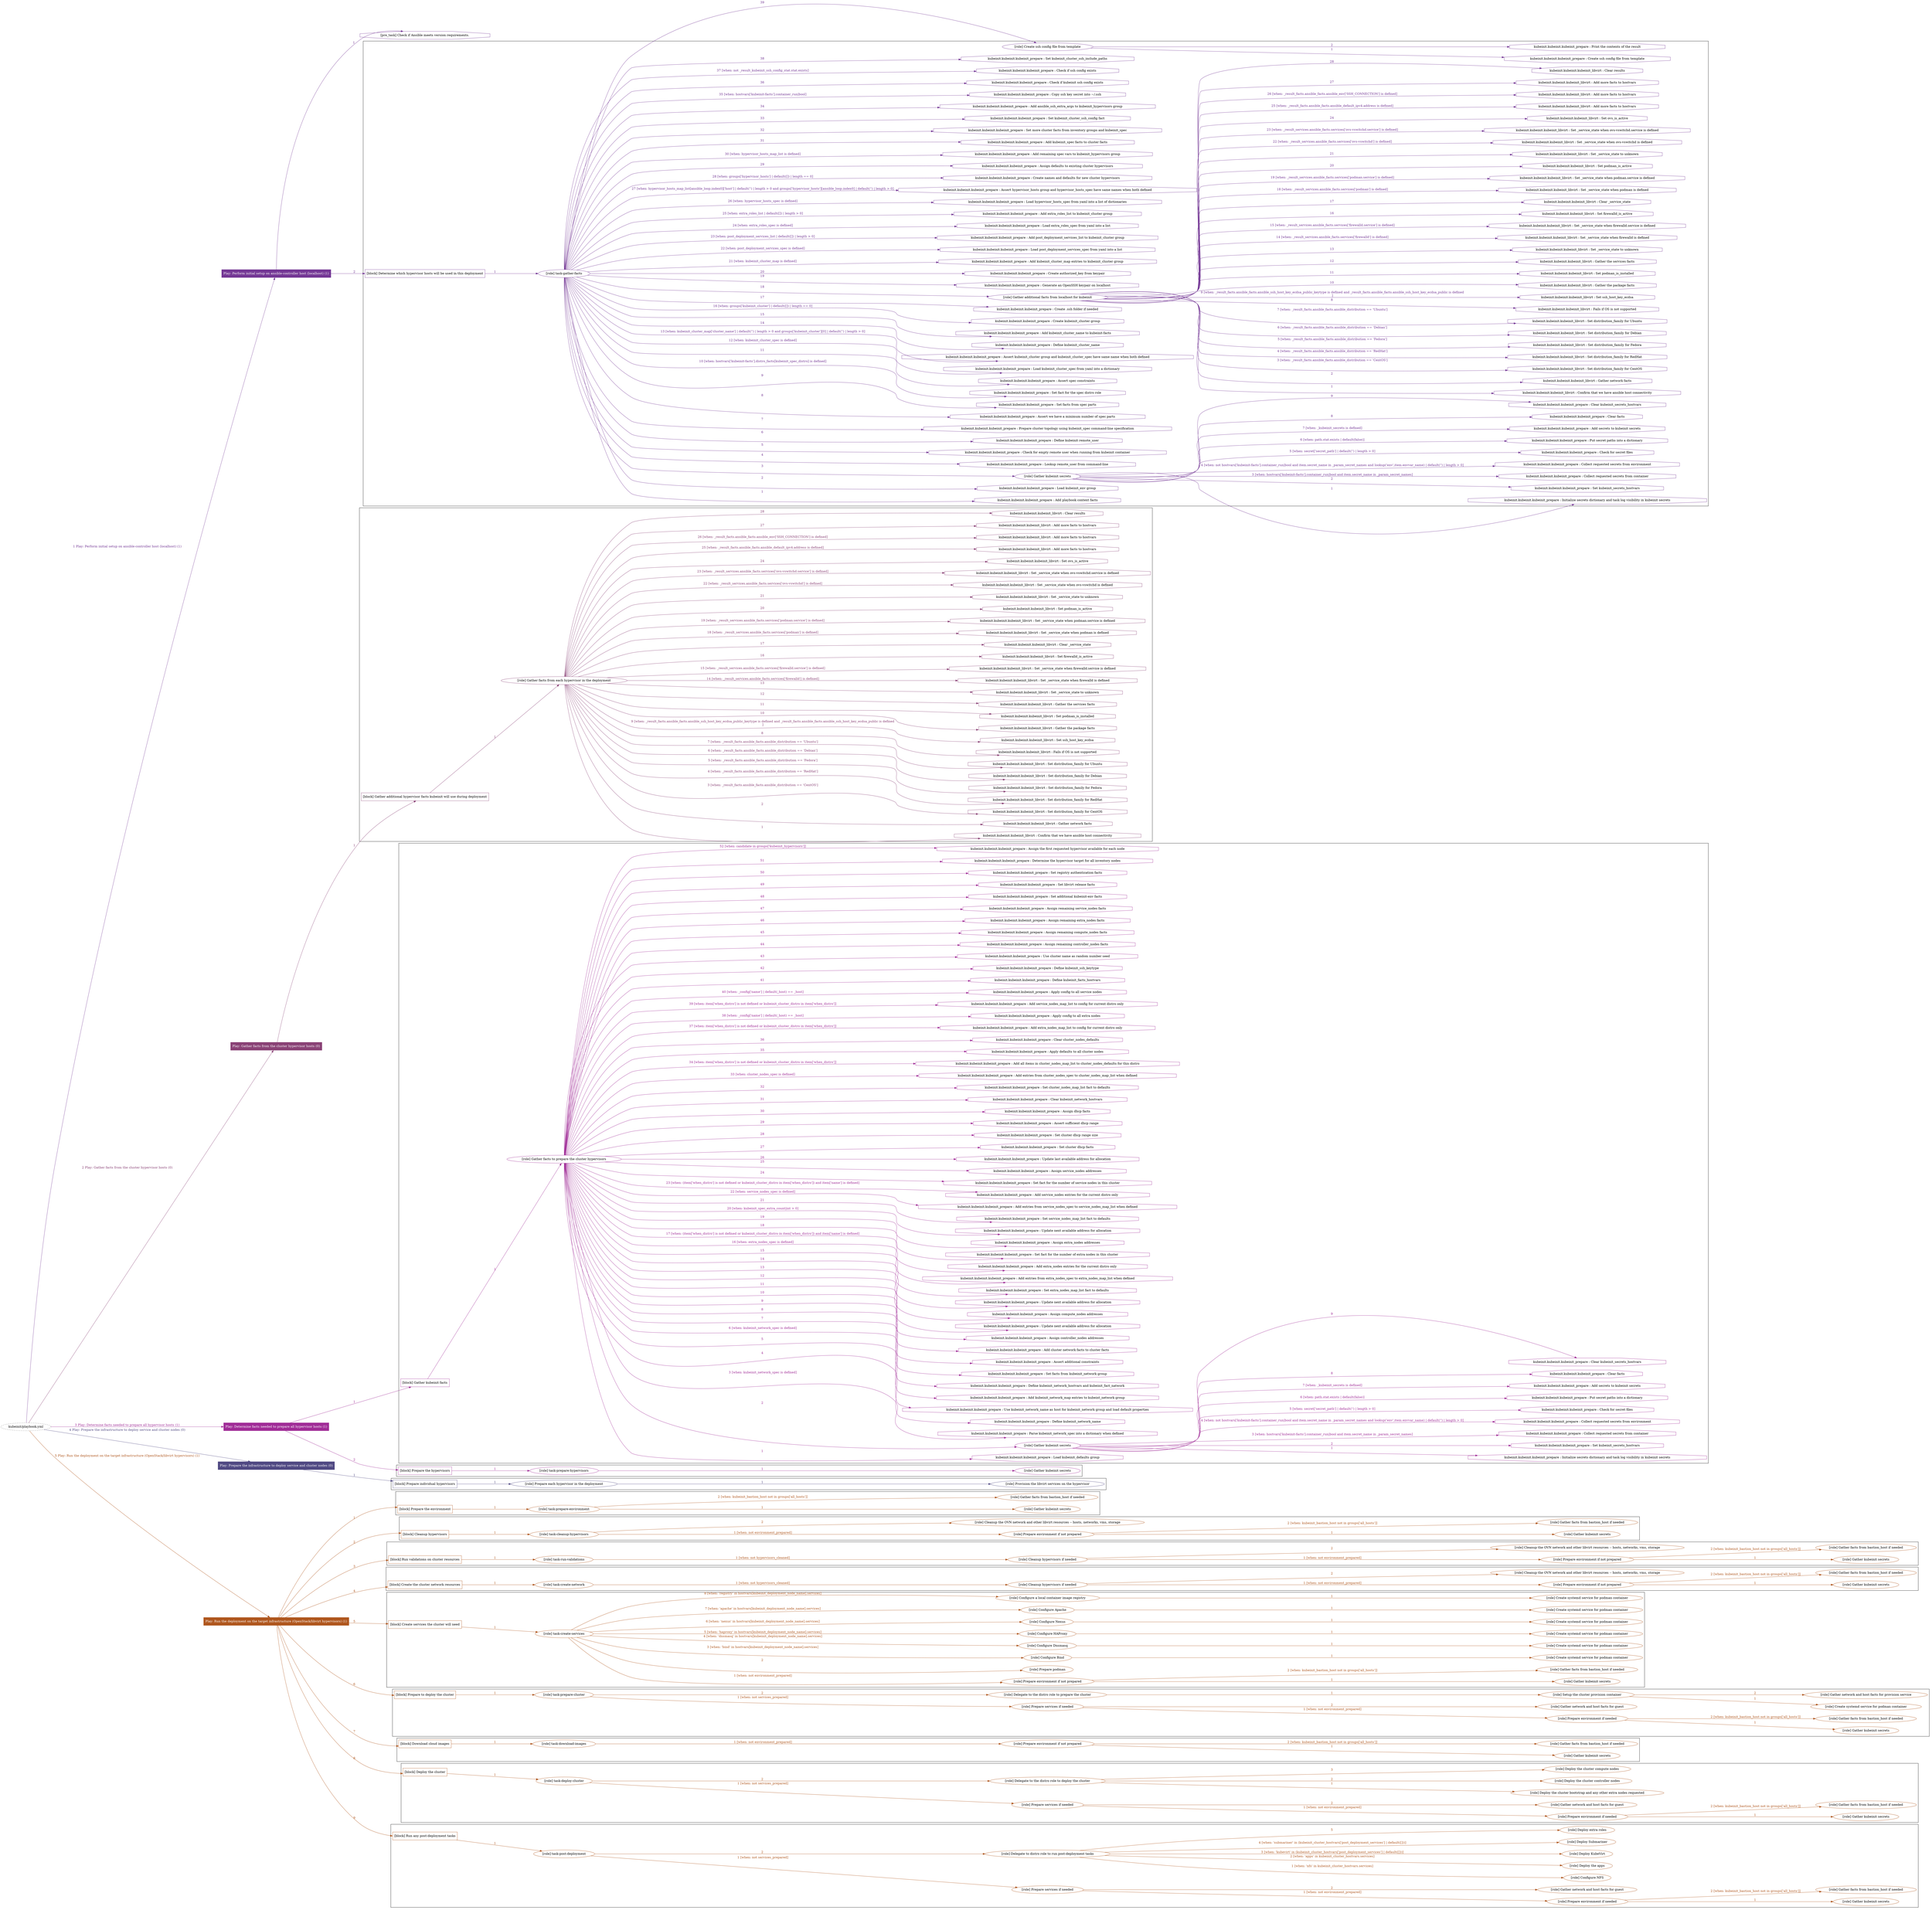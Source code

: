 digraph {
	graph [concentrate=true ordering=in rankdir=LR ratio=fill]
	edge [esep=5 sep=10]
	"kubeinit/playbook.yml" [URL="/home/runner/work/kubeinit/kubeinit/kubeinit/playbook.yml" id=playbook_7eb1b91d style=dotted]
	"kubeinit/playbook.yml" -> play_8da27b2c [label="1 Play: Perform initial setup on ansible-controller host (localhost) (1)" color="#743795" fontcolor="#743795" id=edge_play_8da27b2c labeltooltip="1 Play: Perform initial setup on ansible-controller host (localhost) (1)" tooltip="1 Play: Perform initial setup on ansible-controller host (localhost) (1)"]
	subgraph "Play: Perform initial setup on ansible-controller host (localhost) (1)" {
		play_8da27b2c [label="Play: Perform initial setup on ansible-controller host (localhost) (1)" URL="/home/runner/work/kubeinit/kubeinit/kubeinit/playbook.yml" color="#743795" fontcolor="#ffffff" id=play_8da27b2c shape=box style=filled tooltip=localhost]
		pre_task_0a05f53e [label="[pre_task] Check if Ansible meets version requirements." URL="/home/runner/work/kubeinit/kubeinit/kubeinit/playbook.yml" color="#743795" id=pre_task_0a05f53e shape=octagon tooltip="Check if Ansible meets version requirements."]
		play_8da27b2c -> pre_task_0a05f53e [label="1 " color="#743795" fontcolor="#743795" id=edge_pre_task_0a05f53e labeltooltip="1 " tooltip="1 "]
		play_8da27b2c -> block_6aae487b [label=2 color="#743795" fontcolor="#743795" id=edge_block_6aae487b labeltooltip=2 tooltip=2]
		subgraph cluster_block_6aae487b {
			block_6aae487b [label="[block] Determine which hypervisor hosts will be used in this deployment" URL="/home/runner/work/kubeinit/kubeinit/kubeinit/playbook.yml" color="#743795" id=block_6aae487b labeltooltip="Determine which hypervisor hosts will be used in this deployment" shape=box tooltip="Determine which hypervisor hosts will be used in this deployment"]
			block_6aae487b -> role_44ea4bec [label="1 " color="#743795" fontcolor="#743795" id=edge_role_44ea4bec labeltooltip="1 " tooltip="1 "]
			subgraph "task-gather-facts" {
				role_44ea4bec [label="[role] task-gather-facts" URL="/home/runner/work/kubeinit/kubeinit/kubeinit/playbook.yml" color="#743795" id=role_44ea4bec tooltip="task-gather-facts"]
				task_4f41e341 [label="kubeinit.kubeinit.kubeinit_prepare : Add playbook context facts" URL="/home/runner/.ansible/collections/ansible_collections/kubeinit/kubeinit/roles/kubeinit_prepare/tasks/build_hypervisors_group.yml" color="#743795" id=task_4f41e341 shape=octagon tooltip="kubeinit.kubeinit.kubeinit_prepare : Add playbook context facts"]
				role_44ea4bec -> task_4f41e341 [label="1 " color="#743795" fontcolor="#743795" id=edge_task_4f41e341 labeltooltip="1 " tooltip="1 "]
				task_cf9751c7 [label="kubeinit.kubeinit.kubeinit_prepare : Load kubeinit_env group" URL="/home/runner/.ansible/collections/ansible_collections/kubeinit/kubeinit/roles/kubeinit_prepare/tasks/build_hypervisors_group.yml" color="#743795" id=task_cf9751c7 shape=octagon tooltip="kubeinit.kubeinit.kubeinit_prepare : Load kubeinit_env group"]
				role_44ea4bec -> task_cf9751c7 [label="2 " color="#743795" fontcolor="#743795" id=edge_task_cf9751c7 labeltooltip="2 " tooltip="2 "]
				role_44ea4bec -> role_ac603b01 [label="3 " color="#743795" fontcolor="#743795" id=edge_role_ac603b01 labeltooltip="3 " tooltip="3 "]
				subgraph "Gather kubeinit secrets" {
					role_ac603b01 [label="[role] Gather kubeinit secrets" URL="/home/runner/.ansible/collections/ansible_collections/kubeinit/kubeinit/roles/kubeinit_prepare/tasks/build_hypervisors_group.yml" color="#743795" id=role_ac603b01 tooltip="Gather kubeinit secrets"]
					task_584928df [label="kubeinit.kubeinit.kubeinit_prepare : Initialize secrets dictionary and task log visibility in kubeinit secrets" URL="/home/runner/.ansible/collections/ansible_collections/kubeinit/kubeinit/roles/kubeinit_prepare/tasks/gather_kubeinit_secrets.yml" color="#743795" id=task_584928df shape=octagon tooltip="kubeinit.kubeinit.kubeinit_prepare : Initialize secrets dictionary and task log visibility in kubeinit secrets"]
					role_ac603b01 -> task_584928df [label="1 " color="#743795" fontcolor="#743795" id=edge_task_584928df labeltooltip="1 " tooltip="1 "]
					task_fd7b7890 [label="kubeinit.kubeinit.kubeinit_prepare : Set kubeinit_secrets_hostvars" URL="/home/runner/.ansible/collections/ansible_collections/kubeinit/kubeinit/roles/kubeinit_prepare/tasks/gather_kubeinit_secrets.yml" color="#743795" id=task_fd7b7890 shape=octagon tooltip="kubeinit.kubeinit.kubeinit_prepare : Set kubeinit_secrets_hostvars"]
					role_ac603b01 -> task_fd7b7890 [label="2 " color="#743795" fontcolor="#743795" id=edge_task_fd7b7890 labeltooltip="2 " tooltip="2 "]
					task_54a09bd8 [label="kubeinit.kubeinit.kubeinit_prepare : Collect requested secrets from container" URL="/home/runner/.ansible/collections/ansible_collections/kubeinit/kubeinit/roles/kubeinit_prepare/tasks/gather_kubeinit_secrets.yml" color="#743795" id=task_54a09bd8 shape=octagon tooltip="kubeinit.kubeinit.kubeinit_prepare : Collect requested secrets from container"]
					role_ac603b01 -> task_54a09bd8 [label="3 [when: hostvars['kubeinit-facts'].container_run|bool and item.secret_name in _param_secret_names]" color="#743795" fontcolor="#743795" id=edge_task_54a09bd8 labeltooltip="3 [when: hostvars['kubeinit-facts'].container_run|bool and item.secret_name in _param_secret_names]" tooltip="3 [when: hostvars['kubeinit-facts'].container_run|bool and item.secret_name in _param_secret_names]"]
					task_0a1908cb [label="kubeinit.kubeinit.kubeinit_prepare : Collect requested secrets from environment" URL="/home/runner/.ansible/collections/ansible_collections/kubeinit/kubeinit/roles/kubeinit_prepare/tasks/gather_kubeinit_secrets.yml" color="#743795" id=task_0a1908cb shape=octagon tooltip="kubeinit.kubeinit.kubeinit_prepare : Collect requested secrets from environment"]
					role_ac603b01 -> task_0a1908cb [label="4 [when: not hostvars['kubeinit-facts'].container_run|bool and item.secret_name in _param_secret_names and lookup('env',item.envvar_name) | default('') | length > 0]" color="#743795" fontcolor="#743795" id=edge_task_0a1908cb labeltooltip="4 [when: not hostvars['kubeinit-facts'].container_run|bool and item.secret_name in _param_secret_names and lookup('env',item.envvar_name) | default('') | length > 0]" tooltip="4 [when: not hostvars['kubeinit-facts'].container_run|bool and item.secret_name in _param_secret_names and lookup('env',item.envvar_name) | default('') | length > 0]"]
					task_63cc8c96 [label="kubeinit.kubeinit.kubeinit_prepare : Check for secret files" URL="/home/runner/.ansible/collections/ansible_collections/kubeinit/kubeinit/roles/kubeinit_prepare/tasks/gather_kubeinit_secrets.yml" color="#743795" id=task_63cc8c96 shape=octagon tooltip="kubeinit.kubeinit.kubeinit_prepare : Check for secret files"]
					role_ac603b01 -> task_63cc8c96 [label="5 [when: secret['secret_path'] | default('') | length > 0]" color="#743795" fontcolor="#743795" id=edge_task_63cc8c96 labeltooltip="5 [when: secret['secret_path'] | default('') | length > 0]" tooltip="5 [when: secret['secret_path'] | default('') | length > 0]"]
					task_3e32e25a [label="kubeinit.kubeinit.kubeinit_prepare : Put secret paths into a dictionary" URL="/home/runner/.ansible/collections/ansible_collections/kubeinit/kubeinit/roles/kubeinit_prepare/tasks/gather_kubeinit_secrets.yml" color="#743795" id=task_3e32e25a shape=octagon tooltip="kubeinit.kubeinit.kubeinit_prepare : Put secret paths into a dictionary"]
					role_ac603b01 -> task_3e32e25a [label="6 [when: path.stat.exists | default(false)]" color="#743795" fontcolor="#743795" id=edge_task_3e32e25a labeltooltip="6 [when: path.stat.exists | default(false)]" tooltip="6 [when: path.stat.exists | default(false)]"]
					task_a5396d1a [label="kubeinit.kubeinit.kubeinit_prepare : Add secrets to kubeinit secrets" URL="/home/runner/.ansible/collections/ansible_collections/kubeinit/kubeinit/roles/kubeinit_prepare/tasks/gather_kubeinit_secrets.yml" color="#743795" id=task_a5396d1a shape=octagon tooltip="kubeinit.kubeinit.kubeinit_prepare : Add secrets to kubeinit secrets"]
					role_ac603b01 -> task_a5396d1a [label="7 [when: _kubeinit_secrets is defined]" color="#743795" fontcolor="#743795" id=edge_task_a5396d1a labeltooltip="7 [when: _kubeinit_secrets is defined]" tooltip="7 [when: _kubeinit_secrets is defined]"]
					task_f50435ea [label="kubeinit.kubeinit.kubeinit_prepare : Clear facts" URL="/home/runner/.ansible/collections/ansible_collections/kubeinit/kubeinit/roles/kubeinit_prepare/tasks/gather_kubeinit_secrets.yml" color="#743795" id=task_f50435ea shape=octagon tooltip="kubeinit.kubeinit.kubeinit_prepare : Clear facts"]
					role_ac603b01 -> task_f50435ea [label="8 " color="#743795" fontcolor="#743795" id=edge_task_f50435ea labeltooltip="8 " tooltip="8 "]
					task_1021f7e8 [label="kubeinit.kubeinit.kubeinit_prepare : Clear kubeinit_secrets_hostvars" URL="/home/runner/.ansible/collections/ansible_collections/kubeinit/kubeinit/roles/kubeinit_prepare/tasks/gather_kubeinit_secrets.yml" color="#743795" id=task_1021f7e8 shape=octagon tooltip="kubeinit.kubeinit.kubeinit_prepare : Clear kubeinit_secrets_hostvars"]
					role_ac603b01 -> task_1021f7e8 [label="9 " color="#743795" fontcolor="#743795" id=edge_task_1021f7e8 labeltooltip="9 " tooltip="9 "]
				}
				task_8bcdb3e3 [label="kubeinit.kubeinit.kubeinit_prepare : Lookup remote_user from command-line" URL="/home/runner/.ansible/collections/ansible_collections/kubeinit/kubeinit/roles/kubeinit_prepare/tasks/build_hypervisors_group.yml" color="#743795" id=task_8bcdb3e3 shape=octagon tooltip="kubeinit.kubeinit.kubeinit_prepare : Lookup remote_user from command-line"]
				role_44ea4bec -> task_8bcdb3e3 [label="4 " color="#743795" fontcolor="#743795" id=edge_task_8bcdb3e3 labeltooltip="4 " tooltip="4 "]
				task_67a14168 [label="kubeinit.kubeinit.kubeinit_prepare : Check for empty remote user when running from kubeinit container" URL="/home/runner/.ansible/collections/ansible_collections/kubeinit/kubeinit/roles/kubeinit_prepare/tasks/build_hypervisors_group.yml" color="#743795" id=task_67a14168 shape=octagon tooltip="kubeinit.kubeinit.kubeinit_prepare : Check for empty remote user when running from kubeinit container"]
				role_44ea4bec -> task_67a14168 [label="5 " color="#743795" fontcolor="#743795" id=edge_task_67a14168 labeltooltip="5 " tooltip="5 "]
				task_43b7ca73 [label="kubeinit.kubeinit.kubeinit_prepare : Define kubeinit remote_user" URL="/home/runner/.ansible/collections/ansible_collections/kubeinit/kubeinit/roles/kubeinit_prepare/tasks/build_hypervisors_group.yml" color="#743795" id=task_43b7ca73 shape=octagon tooltip="kubeinit.kubeinit.kubeinit_prepare : Define kubeinit remote_user"]
				role_44ea4bec -> task_43b7ca73 [label="6 " color="#743795" fontcolor="#743795" id=edge_task_43b7ca73 labeltooltip="6 " tooltip="6 "]
				task_356dd85d [label="kubeinit.kubeinit.kubeinit_prepare : Prepare cluster topology using kubeinit_spec command-line specification" URL="/home/runner/.ansible/collections/ansible_collections/kubeinit/kubeinit/roles/kubeinit_prepare/tasks/build_hypervisors_group.yml" color="#743795" id=task_356dd85d shape=octagon tooltip="kubeinit.kubeinit.kubeinit_prepare : Prepare cluster topology using kubeinit_spec command-line specification"]
				role_44ea4bec -> task_356dd85d [label="7 " color="#743795" fontcolor="#743795" id=edge_task_356dd85d labeltooltip="7 " tooltip="7 "]
				task_008ae0df [label="kubeinit.kubeinit.kubeinit_prepare : Assert we have a minimum number of spec parts" URL="/home/runner/.ansible/collections/ansible_collections/kubeinit/kubeinit/roles/kubeinit_prepare/tasks/build_hypervisors_group.yml" color="#743795" id=task_008ae0df shape=octagon tooltip="kubeinit.kubeinit.kubeinit_prepare : Assert we have a minimum number of spec parts"]
				role_44ea4bec -> task_008ae0df [label="8 " color="#743795" fontcolor="#743795" id=edge_task_008ae0df labeltooltip="8 " tooltip="8 "]
				task_bb3e566b [label="kubeinit.kubeinit.kubeinit_prepare : Set facts from spec parts" URL="/home/runner/.ansible/collections/ansible_collections/kubeinit/kubeinit/roles/kubeinit_prepare/tasks/build_hypervisors_group.yml" color="#743795" id=task_bb3e566b shape=octagon tooltip="kubeinit.kubeinit.kubeinit_prepare : Set facts from spec parts"]
				role_44ea4bec -> task_bb3e566b [label="9 " color="#743795" fontcolor="#743795" id=edge_task_bb3e566b labeltooltip="9 " tooltip="9 "]
				task_13970633 [label="kubeinit.kubeinit.kubeinit_prepare : Set fact for the spec distro role" URL="/home/runner/.ansible/collections/ansible_collections/kubeinit/kubeinit/roles/kubeinit_prepare/tasks/build_hypervisors_group.yml" color="#743795" id=task_13970633 shape=octagon tooltip="kubeinit.kubeinit.kubeinit_prepare : Set fact for the spec distro role"]
				role_44ea4bec -> task_13970633 [label="10 [when: hostvars['kubeinit-facts'].distro_facts[kubeinit_spec_distro] is defined]" color="#743795" fontcolor="#743795" id=edge_task_13970633 labeltooltip="10 [when: hostvars['kubeinit-facts'].distro_facts[kubeinit_spec_distro] is defined]" tooltip="10 [when: hostvars['kubeinit-facts'].distro_facts[kubeinit_spec_distro] is defined]"]
				task_899d5b3a [label="kubeinit.kubeinit.kubeinit_prepare : Assert spec constraints" URL="/home/runner/.ansible/collections/ansible_collections/kubeinit/kubeinit/roles/kubeinit_prepare/tasks/build_hypervisors_group.yml" color="#743795" id=task_899d5b3a shape=octagon tooltip="kubeinit.kubeinit.kubeinit_prepare : Assert spec constraints"]
				role_44ea4bec -> task_899d5b3a [label="11 " color="#743795" fontcolor="#743795" id=edge_task_899d5b3a labeltooltip="11 " tooltip="11 "]
				task_a32dd229 [label="kubeinit.kubeinit.kubeinit_prepare : Load kubeinit_cluster_spec from yaml into a dictionary" URL="/home/runner/.ansible/collections/ansible_collections/kubeinit/kubeinit/roles/kubeinit_prepare/tasks/build_hypervisors_group.yml" color="#743795" id=task_a32dd229 shape=octagon tooltip="kubeinit.kubeinit.kubeinit_prepare : Load kubeinit_cluster_spec from yaml into a dictionary"]
				role_44ea4bec -> task_a32dd229 [label="12 [when: kubeinit_cluster_spec is defined]" color="#743795" fontcolor="#743795" id=edge_task_a32dd229 labeltooltip="12 [when: kubeinit_cluster_spec is defined]" tooltip="12 [when: kubeinit_cluster_spec is defined]"]
				task_f0f577bc [label="kubeinit.kubeinit.kubeinit_prepare : Assert kubeinit_cluster group and kubeinit_cluster_spec have same name when both defined" URL="/home/runner/.ansible/collections/ansible_collections/kubeinit/kubeinit/roles/kubeinit_prepare/tasks/build_hypervisors_group.yml" color="#743795" id=task_f0f577bc shape=octagon tooltip="kubeinit.kubeinit.kubeinit_prepare : Assert kubeinit_cluster group and kubeinit_cluster_spec have same name when both defined"]
				role_44ea4bec -> task_f0f577bc [label="13 [when: kubeinit_cluster_map['cluster_name'] | default('') | length > 0 and groups['kubeinit_cluster'][0] | default('') | length > 0]" color="#743795" fontcolor="#743795" id=edge_task_f0f577bc labeltooltip="13 [when: kubeinit_cluster_map['cluster_name'] | default('') | length > 0 and groups['kubeinit_cluster'][0] | default('') | length > 0]" tooltip="13 [when: kubeinit_cluster_map['cluster_name'] | default('') | length > 0 and groups['kubeinit_cluster'][0] | default('') | length > 0]"]
				task_e0367fca [label="kubeinit.kubeinit.kubeinit_prepare : Define kubeinit_cluster_name" URL="/home/runner/.ansible/collections/ansible_collections/kubeinit/kubeinit/roles/kubeinit_prepare/tasks/build_hypervisors_group.yml" color="#743795" id=task_e0367fca shape=octagon tooltip="kubeinit.kubeinit.kubeinit_prepare : Define kubeinit_cluster_name"]
				role_44ea4bec -> task_e0367fca [label="14 " color="#743795" fontcolor="#743795" id=edge_task_e0367fca labeltooltip="14 " tooltip="14 "]
				task_89e064d8 [label="kubeinit.kubeinit.kubeinit_prepare : Add kubeinit_cluster_name to kubeinit-facts" URL="/home/runner/.ansible/collections/ansible_collections/kubeinit/kubeinit/roles/kubeinit_prepare/tasks/build_hypervisors_group.yml" color="#743795" id=task_89e064d8 shape=octagon tooltip="kubeinit.kubeinit.kubeinit_prepare : Add kubeinit_cluster_name to kubeinit-facts"]
				role_44ea4bec -> task_89e064d8 [label="15 " color="#743795" fontcolor="#743795" id=edge_task_89e064d8 labeltooltip="15 " tooltip="15 "]
				task_69fabb2d [label="kubeinit.kubeinit.kubeinit_prepare : Create kubeinit_cluster group" URL="/home/runner/.ansible/collections/ansible_collections/kubeinit/kubeinit/roles/kubeinit_prepare/tasks/build_hypervisors_group.yml" color="#743795" id=task_69fabb2d shape=octagon tooltip="kubeinit.kubeinit.kubeinit_prepare : Create kubeinit_cluster group"]
				role_44ea4bec -> task_69fabb2d [label="16 [when: groups['kubeinit_cluster'] | default([]) | length == 0]" color="#743795" fontcolor="#743795" id=edge_task_69fabb2d labeltooltip="16 [when: groups['kubeinit_cluster'] | default([]) | length == 0]" tooltip="16 [when: groups['kubeinit_cluster'] | default([]) | length == 0]"]
				task_d0690588 [label="kubeinit.kubeinit.kubeinit_prepare : Create .ssh folder if needed" URL="/home/runner/.ansible/collections/ansible_collections/kubeinit/kubeinit/roles/kubeinit_prepare/tasks/build_hypervisors_group.yml" color="#743795" id=task_d0690588 shape=octagon tooltip="kubeinit.kubeinit.kubeinit_prepare : Create .ssh folder if needed"]
				role_44ea4bec -> task_d0690588 [label="17 " color="#743795" fontcolor="#743795" id=edge_task_d0690588 labeltooltip="17 " tooltip="17 "]
				role_44ea4bec -> role_bfc1bff7 [label="18 " color="#743795" fontcolor="#743795" id=edge_role_bfc1bff7 labeltooltip="18 " tooltip="18 "]
				subgraph "Gather additional facts from localhost for kubeinit" {
					role_bfc1bff7 [label="[role] Gather additional facts from localhost for kubeinit" URL="/home/runner/.ansible/collections/ansible_collections/kubeinit/kubeinit/roles/kubeinit_prepare/tasks/build_hypervisors_group.yml" color="#743795" id=role_bfc1bff7 tooltip="Gather additional facts from localhost for kubeinit"]
					task_395da8c3 [label="kubeinit.kubeinit.kubeinit_libvirt : Confirm that we have ansible host connectivity" URL="/home/runner/.ansible/collections/ansible_collections/kubeinit/kubeinit/roles/kubeinit_libvirt/tasks/gather_host_facts.yml" color="#743795" id=task_395da8c3 shape=octagon tooltip="kubeinit.kubeinit.kubeinit_libvirt : Confirm that we have ansible host connectivity"]
					role_bfc1bff7 -> task_395da8c3 [label="1 " color="#743795" fontcolor="#743795" id=edge_task_395da8c3 labeltooltip="1 " tooltip="1 "]
					task_3f0f509b [label="kubeinit.kubeinit.kubeinit_libvirt : Gather network facts" URL="/home/runner/.ansible/collections/ansible_collections/kubeinit/kubeinit/roles/kubeinit_libvirt/tasks/gather_host_facts.yml" color="#743795" id=task_3f0f509b shape=octagon tooltip="kubeinit.kubeinit.kubeinit_libvirt : Gather network facts"]
					role_bfc1bff7 -> task_3f0f509b [label="2 " color="#743795" fontcolor="#743795" id=edge_task_3f0f509b labeltooltip="2 " tooltip="2 "]
					task_4c357b09 [label="kubeinit.kubeinit.kubeinit_libvirt : Set distribution_family for CentOS" URL="/home/runner/.ansible/collections/ansible_collections/kubeinit/kubeinit/roles/kubeinit_libvirt/tasks/gather_host_facts.yml" color="#743795" id=task_4c357b09 shape=octagon tooltip="kubeinit.kubeinit.kubeinit_libvirt : Set distribution_family for CentOS"]
					role_bfc1bff7 -> task_4c357b09 [label="3 [when: _result_facts.ansible_facts.ansible_distribution == 'CentOS']" color="#743795" fontcolor="#743795" id=edge_task_4c357b09 labeltooltip="3 [when: _result_facts.ansible_facts.ansible_distribution == 'CentOS']" tooltip="3 [when: _result_facts.ansible_facts.ansible_distribution == 'CentOS']"]
					task_96e85795 [label="kubeinit.kubeinit.kubeinit_libvirt : Set distribution_family for RedHat" URL="/home/runner/.ansible/collections/ansible_collections/kubeinit/kubeinit/roles/kubeinit_libvirt/tasks/gather_host_facts.yml" color="#743795" id=task_96e85795 shape=octagon tooltip="kubeinit.kubeinit.kubeinit_libvirt : Set distribution_family for RedHat"]
					role_bfc1bff7 -> task_96e85795 [label="4 [when: _result_facts.ansible_facts.ansible_distribution == 'RedHat']" color="#743795" fontcolor="#743795" id=edge_task_96e85795 labeltooltip="4 [when: _result_facts.ansible_facts.ansible_distribution == 'RedHat']" tooltip="4 [when: _result_facts.ansible_facts.ansible_distribution == 'RedHat']"]
					task_2a66bfc1 [label="kubeinit.kubeinit.kubeinit_libvirt : Set distribution_family for Fedora" URL="/home/runner/.ansible/collections/ansible_collections/kubeinit/kubeinit/roles/kubeinit_libvirt/tasks/gather_host_facts.yml" color="#743795" id=task_2a66bfc1 shape=octagon tooltip="kubeinit.kubeinit.kubeinit_libvirt : Set distribution_family for Fedora"]
					role_bfc1bff7 -> task_2a66bfc1 [label="5 [when: _result_facts.ansible_facts.ansible_distribution == 'Fedora']" color="#743795" fontcolor="#743795" id=edge_task_2a66bfc1 labeltooltip="5 [when: _result_facts.ansible_facts.ansible_distribution == 'Fedora']" tooltip="5 [when: _result_facts.ansible_facts.ansible_distribution == 'Fedora']"]
					task_d5c32365 [label="kubeinit.kubeinit.kubeinit_libvirt : Set distribution_family for Debian" URL="/home/runner/.ansible/collections/ansible_collections/kubeinit/kubeinit/roles/kubeinit_libvirt/tasks/gather_host_facts.yml" color="#743795" id=task_d5c32365 shape=octagon tooltip="kubeinit.kubeinit.kubeinit_libvirt : Set distribution_family for Debian"]
					role_bfc1bff7 -> task_d5c32365 [label="6 [when: _result_facts.ansible_facts.ansible_distribution == 'Debian']" color="#743795" fontcolor="#743795" id=edge_task_d5c32365 labeltooltip="6 [when: _result_facts.ansible_facts.ansible_distribution == 'Debian']" tooltip="6 [when: _result_facts.ansible_facts.ansible_distribution == 'Debian']"]
					task_84d2ba50 [label="kubeinit.kubeinit.kubeinit_libvirt : Set distribution_family for Ubuntu" URL="/home/runner/.ansible/collections/ansible_collections/kubeinit/kubeinit/roles/kubeinit_libvirt/tasks/gather_host_facts.yml" color="#743795" id=task_84d2ba50 shape=octagon tooltip="kubeinit.kubeinit.kubeinit_libvirt : Set distribution_family for Ubuntu"]
					role_bfc1bff7 -> task_84d2ba50 [label="7 [when: _result_facts.ansible_facts.ansible_distribution == 'Ubuntu']" color="#743795" fontcolor="#743795" id=edge_task_84d2ba50 labeltooltip="7 [when: _result_facts.ansible_facts.ansible_distribution == 'Ubuntu']" tooltip="7 [when: _result_facts.ansible_facts.ansible_distribution == 'Ubuntu']"]
					task_3667569d [label="kubeinit.kubeinit.kubeinit_libvirt : Fails if OS is not supported" URL="/home/runner/.ansible/collections/ansible_collections/kubeinit/kubeinit/roles/kubeinit_libvirt/tasks/gather_host_facts.yml" color="#743795" id=task_3667569d shape=octagon tooltip="kubeinit.kubeinit.kubeinit_libvirt : Fails if OS is not supported"]
					role_bfc1bff7 -> task_3667569d [label="8 " color="#743795" fontcolor="#743795" id=edge_task_3667569d labeltooltip="8 " tooltip="8 "]
					task_4b282886 [label="kubeinit.kubeinit.kubeinit_libvirt : Set ssh_host_key_ecdsa" URL="/home/runner/.ansible/collections/ansible_collections/kubeinit/kubeinit/roles/kubeinit_libvirt/tasks/gather_host_facts.yml" color="#743795" id=task_4b282886 shape=octagon tooltip="kubeinit.kubeinit.kubeinit_libvirt : Set ssh_host_key_ecdsa"]
					role_bfc1bff7 -> task_4b282886 [label="9 [when: _result_facts.ansible_facts.ansible_ssh_host_key_ecdsa_public_keytype is defined and _result_facts.ansible_facts.ansible_ssh_host_key_ecdsa_public is defined
]" color="#743795" fontcolor="#743795" id=edge_task_4b282886 labeltooltip="9 [when: _result_facts.ansible_facts.ansible_ssh_host_key_ecdsa_public_keytype is defined and _result_facts.ansible_facts.ansible_ssh_host_key_ecdsa_public is defined
]" tooltip="9 [when: _result_facts.ansible_facts.ansible_ssh_host_key_ecdsa_public_keytype is defined and _result_facts.ansible_facts.ansible_ssh_host_key_ecdsa_public is defined
]"]
					task_e83e5640 [label="kubeinit.kubeinit.kubeinit_libvirt : Gather the package facts" URL="/home/runner/.ansible/collections/ansible_collections/kubeinit/kubeinit/roles/kubeinit_libvirt/tasks/gather_host_facts.yml" color="#743795" id=task_e83e5640 shape=octagon tooltip="kubeinit.kubeinit.kubeinit_libvirt : Gather the package facts"]
					role_bfc1bff7 -> task_e83e5640 [label="10 " color="#743795" fontcolor="#743795" id=edge_task_e83e5640 labeltooltip="10 " tooltip="10 "]
					task_e4c84b14 [label="kubeinit.kubeinit.kubeinit_libvirt : Set podman_is_installed" URL="/home/runner/.ansible/collections/ansible_collections/kubeinit/kubeinit/roles/kubeinit_libvirt/tasks/gather_host_facts.yml" color="#743795" id=task_e4c84b14 shape=octagon tooltip="kubeinit.kubeinit.kubeinit_libvirt : Set podman_is_installed"]
					role_bfc1bff7 -> task_e4c84b14 [label="11 " color="#743795" fontcolor="#743795" id=edge_task_e4c84b14 labeltooltip="11 " tooltip="11 "]
					task_77a14ce4 [label="kubeinit.kubeinit.kubeinit_libvirt : Gather the services facts" URL="/home/runner/.ansible/collections/ansible_collections/kubeinit/kubeinit/roles/kubeinit_libvirt/tasks/gather_host_facts.yml" color="#743795" id=task_77a14ce4 shape=octagon tooltip="kubeinit.kubeinit.kubeinit_libvirt : Gather the services facts"]
					role_bfc1bff7 -> task_77a14ce4 [label="12 " color="#743795" fontcolor="#743795" id=edge_task_77a14ce4 labeltooltip="12 " tooltip="12 "]
					task_c0185c97 [label="kubeinit.kubeinit.kubeinit_libvirt : Set _service_state to unknown" URL="/home/runner/.ansible/collections/ansible_collections/kubeinit/kubeinit/roles/kubeinit_libvirt/tasks/gather_host_facts.yml" color="#743795" id=task_c0185c97 shape=octagon tooltip="kubeinit.kubeinit.kubeinit_libvirt : Set _service_state to unknown"]
					role_bfc1bff7 -> task_c0185c97 [label="13 " color="#743795" fontcolor="#743795" id=edge_task_c0185c97 labeltooltip="13 " tooltip="13 "]
					task_9d2452a0 [label="kubeinit.kubeinit.kubeinit_libvirt : Set _service_state when firewalld is defined" URL="/home/runner/.ansible/collections/ansible_collections/kubeinit/kubeinit/roles/kubeinit_libvirt/tasks/gather_host_facts.yml" color="#743795" id=task_9d2452a0 shape=octagon tooltip="kubeinit.kubeinit.kubeinit_libvirt : Set _service_state when firewalld is defined"]
					role_bfc1bff7 -> task_9d2452a0 [label="14 [when: _result_services.ansible_facts.services['firewalld'] is defined]" color="#743795" fontcolor="#743795" id=edge_task_9d2452a0 labeltooltip="14 [when: _result_services.ansible_facts.services['firewalld'] is defined]" tooltip="14 [when: _result_services.ansible_facts.services['firewalld'] is defined]"]
					task_e60c546c [label="kubeinit.kubeinit.kubeinit_libvirt : Set _service_state when firewalld.service is defined" URL="/home/runner/.ansible/collections/ansible_collections/kubeinit/kubeinit/roles/kubeinit_libvirt/tasks/gather_host_facts.yml" color="#743795" id=task_e60c546c shape=octagon tooltip="kubeinit.kubeinit.kubeinit_libvirt : Set _service_state when firewalld.service is defined"]
					role_bfc1bff7 -> task_e60c546c [label="15 [when: _result_services.ansible_facts.services['firewalld.service'] is defined]" color="#743795" fontcolor="#743795" id=edge_task_e60c546c labeltooltip="15 [when: _result_services.ansible_facts.services['firewalld.service'] is defined]" tooltip="15 [when: _result_services.ansible_facts.services['firewalld.service'] is defined]"]
					task_14b65cc7 [label="kubeinit.kubeinit.kubeinit_libvirt : Set firewalld_is_active" URL="/home/runner/.ansible/collections/ansible_collections/kubeinit/kubeinit/roles/kubeinit_libvirt/tasks/gather_host_facts.yml" color="#743795" id=task_14b65cc7 shape=octagon tooltip="kubeinit.kubeinit.kubeinit_libvirt : Set firewalld_is_active"]
					role_bfc1bff7 -> task_14b65cc7 [label="16 " color="#743795" fontcolor="#743795" id=edge_task_14b65cc7 labeltooltip="16 " tooltip="16 "]
					task_df771e73 [label="kubeinit.kubeinit.kubeinit_libvirt : Clear _service_state" URL="/home/runner/.ansible/collections/ansible_collections/kubeinit/kubeinit/roles/kubeinit_libvirt/tasks/gather_host_facts.yml" color="#743795" id=task_df771e73 shape=octagon tooltip="kubeinit.kubeinit.kubeinit_libvirt : Clear _service_state"]
					role_bfc1bff7 -> task_df771e73 [label="17 " color="#743795" fontcolor="#743795" id=edge_task_df771e73 labeltooltip="17 " tooltip="17 "]
					task_9d5b52c5 [label="kubeinit.kubeinit.kubeinit_libvirt : Set _service_state when podman is defined" URL="/home/runner/.ansible/collections/ansible_collections/kubeinit/kubeinit/roles/kubeinit_libvirt/tasks/gather_host_facts.yml" color="#743795" id=task_9d5b52c5 shape=octagon tooltip="kubeinit.kubeinit.kubeinit_libvirt : Set _service_state when podman is defined"]
					role_bfc1bff7 -> task_9d5b52c5 [label="18 [when: _result_services.ansible_facts.services['podman'] is defined]" color="#743795" fontcolor="#743795" id=edge_task_9d5b52c5 labeltooltip="18 [when: _result_services.ansible_facts.services['podman'] is defined]" tooltip="18 [when: _result_services.ansible_facts.services['podman'] is defined]"]
					task_98fe1612 [label="kubeinit.kubeinit.kubeinit_libvirt : Set _service_state when podman.service is defined" URL="/home/runner/.ansible/collections/ansible_collections/kubeinit/kubeinit/roles/kubeinit_libvirt/tasks/gather_host_facts.yml" color="#743795" id=task_98fe1612 shape=octagon tooltip="kubeinit.kubeinit.kubeinit_libvirt : Set _service_state when podman.service is defined"]
					role_bfc1bff7 -> task_98fe1612 [label="19 [when: _result_services.ansible_facts.services['podman.service'] is defined]" color="#743795" fontcolor="#743795" id=edge_task_98fe1612 labeltooltip="19 [when: _result_services.ansible_facts.services['podman.service'] is defined]" tooltip="19 [when: _result_services.ansible_facts.services['podman.service'] is defined]"]
					task_c0bfaabb [label="kubeinit.kubeinit.kubeinit_libvirt : Set podman_is_active" URL="/home/runner/.ansible/collections/ansible_collections/kubeinit/kubeinit/roles/kubeinit_libvirt/tasks/gather_host_facts.yml" color="#743795" id=task_c0bfaabb shape=octagon tooltip="kubeinit.kubeinit.kubeinit_libvirt : Set podman_is_active"]
					role_bfc1bff7 -> task_c0bfaabb [label="20 " color="#743795" fontcolor="#743795" id=edge_task_c0bfaabb labeltooltip="20 " tooltip="20 "]
					task_82c98482 [label="kubeinit.kubeinit.kubeinit_libvirt : Set _service_state to unknown" URL="/home/runner/.ansible/collections/ansible_collections/kubeinit/kubeinit/roles/kubeinit_libvirt/tasks/gather_host_facts.yml" color="#743795" id=task_82c98482 shape=octagon tooltip="kubeinit.kubeinit.kubeinit_libvirt : Set _service_state to unknown"]
					role_bfc1bff7 -> task_82c98482 [label="21 " color="#743795" fontcolor="#743795" id=edge_task_82c98482 labeltooltip="21 " tooltip="21 "]
					task_934f09ff [label="kubeinit.kubeinit.kubeinit_libvirt : Set _service_state when ovs-vswitchd is defined" URL="/home/runner/.ansible/collections/ansible_collections/kubeinit/kubeinit/roles/kubeinit_libvirt/tasks/gather_host_facts.yml" color="#743795" id=task_934f09ff shape=octagon tooltip="kubeinit.kubeinit.kubeinit_libvirt : Set _service_state when ovs-vswitchd is defined"]
					role_bfc1bff7 -> task_934f09ff [label="22 [when: _result_services.ansible_facts.services['ovs-vswitchd'] is defined]" color="#743795" fontcolor="#743795" id=edge_task_934f09ff labeltooltip="22 [when: _result_services.ansible_facts.services['ovs-vswitchd'] is defined]" tooltip="22 [when: _result_services.ansible_facts.services['ovs-vswitchd'] is defined]"]
					task_eec2308d [label="kubeinit.kubeinit.kubeinit_libvirt : Set _service_state when ovs-vswitchd.service is defined" URL="/home/runner/.ansible/collections/ansible_collections/kubeinit/kubeinit/roles/kubeinit_libvirt/tasks/gather_host_facts.yml" color="#743795" id=task_eec2308d shape=octagon tooltip="kubeinit.kubeinit.kubeinit_libvirt : Set _service_state when ovs-vswitchd.service is defined"]
					role_bfc1bff7 -> task_eec2308d [label="23 [when: _result_services.ansible_facts.services['ovs-vswitchd.service'] is defined]" color="#743795" fontcolor="#743795" id=edge_task_eec2308d labeltooltip="23 [when: _result_services.ansible_facts.services['ovs-vswitchd.service'] is defined]" tooltip="23 [when: _result_services.ansible_facts.services['ovs-vswitchd.service'] is defined]"]
					task_c4e855b9 [label="kubeinit.kubeinit.kubeinit_libvirt : Set ovs_is_active" URL="/home/runner/.ansible/collections/ansible_collections/kubeinit/kubeinit/roles/kubeinit_libvirt/tasks/gather_host_facts.yml" color="#743795" id=task_c4e855b9 shape=octagon tooltip="kubeinit.kubeinit.kubeinit_libvirt : Set ovs_is_active"]
					role_bfc1bff7 -> task_c4e855b9 [label="24 " color="#743795" fontcolor="#743795" id=edge_task_c4e855b9 labeltooltip="24 " tooltip="24 "]
					task_78c83b5d [label="kubeinit.kubeinit.kubeinit_libvirt : Add more facts to hostvars" URL="/home/runner/.ansible/collections/ansible_collections/kubeinit/kubeinit/roles/kubeinit_libvirt/tasks/gather_host_facts.yml" color="#743795" id=task_78c83b5d shape=octagon tooltip="kubeinit.kubeinit.kubeinit_libvirt : Add more facts to hostvars"]
					role_bfc1bff7 -> task_78c83b5d [label="25 [when: _result_facts.ansible_facts.ansible_default_ipv4.address is defined]" color="#743795" fontcolor="#743795" id=edge_task_78c83b5d labeltooltip="25 [when: _result_facts.ansible_facts.ansible_default_ipv4.address is defined]" tooltip="25 [when: _result_facts.ansible_facts.ansible_default_ipv4.address is defined]"]
					task_e823b372 [label="kubeinit.kubeinit.kubeinit_libvirt : Add more facts to hostvars" URL="/home/runner/.ansible/collections/ansible_collections/kubeinit/kubeinit/roles/kubeinit_libvirt/tasks/gather_host_facts.yml" color="#743795" id=task_e823b372 shape=octagon tooltip="kubeinit.kubeinit.kubeinit_libvirt : Add more facts to hostvars"]
					role_bfc1bff7 -> task_e823b372 [label="26 [when: _result_facts.ansible_facts.ansible_env['SSH_CONNECTION'] is defined]" color="#743795" fontcolor="#743795" id=edge_task_e823b372 labeltooltip="26 [when: _result_facts.ansible_facts.ansible_env['SSH_CONNECTION'] is defined]" tooltip="26 [when: _result_facts.ansible_facts.ansible_env['SSH_CONNECTION'] is defined]"]
					task_43ce1dfd [label="kubeinit.kubeinit.kubeinit_libvirt : Add more facts to hostvars" URL="/home/runner/.ansible/collections/ansible_collections/kubeinit/kubeinit/roles/kubeinit_libvirt/tasks/gather_host_facts.yml" color="#743795" id=task_43ce1dfd shape=octagon tooltip="kubeinit.kubeinit.kubeinit_libvirt : Add more facts to hostvars"]
					role_bfc1bff7 -> task_43ce1dfd [label="27 " color="#743795" fontcolor="#743795" id=edge_task_43ce1dfd labeltooltip="27 " tooltip="27 "]
					task_ecccd65a [label="kubeinit.kubeinit.kubeinit_libvirt : Clear results" URL="/home/runner/.ansible/collections/ansible_collections/kubeinit/kubeinit/roles/kubeinit_libvirt/tasks/gather_host_facts.yml" color="#743795" id=task_ecccd65a shape=octagon tooltip="kubeinit.kubeinit.kubeinit_libvirt : Clear results"]
					role_bfc1bff7 -> task_ecccd65a [label="28 " color="#743795" fontcolor="#743795" id=edge_task_ecccd65a labeltooltip="28 " tooltip="28 "]
				}
				task_408dcfca [label="kubeinit.kubeinit.kubeinit_prepare : Generate an OpenSSH keypair on localhost" URL="/home/runner/.ansible/collections/ansible_collections/kubeinit/kubeinit/roles/kubeinit_prepare/tasks/build_hypervisors_group.yml" color="#743795" id=task_408dcfca shape=octagon tooltip="kubeinit.kubeinit.kubeinit_prepare : Generate an OpenSSH keypair on localhost"]
				role_44ea4bec -> task_408dcfca [label="19 " color="#743795" fontcolor="#743795" id=edge_task_408dcfca labeltooltip="19 " tooltip="19 "]
				task_2bd21a73 [label="kubeinit.kubeinit.kubeinit_prepare : Create authorized_key from keypair" URL="/home/runner/.ansible/collections/ansible_collections/kubeinit/kubeinit/roles/kubeinit_prepare/tasks/build_hypervisors_group.yml" color="#743795" id=task_2bd21a73 shape=octagon tooltip="kubeinit.kubeinit.kubeinit_prepare : Create authorized_key from keypair"]
				role_44ea4bec -> task_2bd21a73 [label="20 " color="#743795" fontcolor="#743795" id=edge_task_2bd21a73 labeltooltip="20 " tooltip="20 "]
				task_24877549 [label="kubeinit.kubeinit.kubeinit_prepare : Add kubeinit_cluster_map entries to kubeinit_cluster group" URL="/home/runner/.ansible/collections/ansible_collections/kubeinit/kubeinit/roles/kubeinit_prepare/tasks/build_hypervisors_group.yml" color="#743795" id=task_24877549 shape=octagon tooltip="kubeinit.kubeinit.kubeinit_prepare : Add kubeinit_cluster_map entries to kubeinit_cluster group"]
				role_44ea4bec -> task_24877549 [label="21 [when: kubeinit_cluster_map is defined]" color="#743795" fontcolor="#743795" id=edge_task_24877549 labeltooltip="21 [when: kubeinit_cluster_map is defined]" tooltip="21 [when: kubeinit_cluster_map is defined]"]
				task_733a9589 [label="kubeinit.kubeinit.kubeinit_prepare : Load post_deployment_services_spec from yaml into a list" URL="/home/runner/.ansible/collections/ansible_collections/kubeinit/kubeinit/roles/kubeinit_prepare/tasks/build_hypervisors_group.yml" color="#743795" id=task_733a9589 shape=octagon tooltip="kubeinit.kubeinit.kubeinit_prepare : Load post_deployment_services_spec from yaml into a list"]
				role_44ea4bec -> task_733a9589 [label="22 [when: post_deployment_services_spec is defined]" color="#743795" fontcolor="#743795" id=edge_task_733a9589 labeltooltip="22 [when: post_deployment_services_spec is defined]" tooltip="22 [when: post_deployment_services_spec is defined]"]
				task_baec9dfa [label="kubeinit.kubeinit.kubeinit_prepare : Add post_deployment_services_list to kubeinit_cluster group" URL="/home/runner/.ansible/collections/ansible_collections/kubeinit/kubeinit/roles/kubeinit_prepare/tasks/build_hypervisors_group.yml" color="#743795" id=task_baec9dfa shape=octagon tooltip="kubeinit.kubeinit.kubeinit_prepare : Add post_deployment_services_list to kubeinit_cluster group"]
				role_44ea4bec -> task_baec9dfa [label="23 [when: post_deployment_services_list | default([]) | length > 0]" color="#743795" fontcolor="#743795" id=edge_task_baec9dfa labeltooltip="23 [when: post_deployment_services_list | default([]) | length > 0]" tooltip="23 [when: post_deployment_services_list | default([]) | length > 0]"]
				task_ed1c47cc [label="kubeinit.kubeinit.kubeinit_prepare : Load extra_roles_spec from yaml into a list" URL="/home/runner/.ansible/collections/ansible_collections/kubeinit/kubeinit/roles/kubeinit_prepare/tasks/build_hypervisors_group.yml" color="#743795" id=task_ed1c47cc shape=octagon tooltip="kubeinit.kubeinit.kubeinit_prepare : Load extra_roles_spec from yaml into a list"]
				role_44ea4bec -> task_ed1c47cc [label="24 [when: extra_roles_spec is defined]" color="#743795" fontcolor="#743795" id=edge_task_ed1c47cc labeltooltip="24 [when: extra_roles_spec is defined]" tooltip="24 [when: extra_roles_spec is defined]"]
				task_a3f4a842 [label="kubeinit.kubeinit.kubeinit_prepare : Add extra_roles_list to kubeinit_cluster group" URL="/home/runner/.ansible/collections/ansible_collections/kubeinit/kubeinit/roles/kubeinit_prepare/tasks/build_hypervisors_group.yml" color="#743795" id=task_a3f4a842 shape=octagon tooltip="kubeinit.kubeinit.kubeinit_prepare : Add extra_roles_list to kubeinit_cluster group"]
				role_44ea4bec -> task_a3f4a842 [label="25 [when: extra_roles_list | default([]) | length > 0]" color="#743795" fontcolor="#743795" id=edge_task_a3f4a842 labeltooltip="25 [when: extra_roles_list | default([]) | length > 0]" tooltip="25 [when: extra_roles_list | default([]) | length > 0]"]
				task_d48124d9 [label="kubeinit.kubeinit.kubeinit_prepare : Load hypervisor_hosts_spec from yaml into a list of dictionaries" URL="/home/runner/.ansible/collections/ansible_collections/kubeinit/kubeinit/roles/kubeinit_prepare/tasks/build_hypervisors_group.yml" color="#743795" id=task_d48124d9 shape=octagon tooltip="kubeinit.kubeinit.kubeinit_prepare : Load hypervisor_hosts_spec from yaml into a list of dictionaries"]
				role_44ea4bec -> task_d48124d9 [label="26 [when: hypervisor_hosts_spec is defined]" color="#743795" fontcolor="#743795" id=edge_task_d48124d9 labeltooltip="26 [when: hypervisor_hosts_spec is defined]" tooltip="26 [when: hypervisor_hosts_spec is defined]"]
				task_907ff6bf [label="kubeinit.kubeinit.kubeinit_prepare : Assert hypervisor_hosts group and hypervisor_hosts_spec have same names when both defined" URL="/home/runner/.ansible/collections/ansible_collections/kubeinit/kubeinit/roles/kubeinit_prepare/tasks/build_hypervisors_group.yml" color="#743795" id=task_907ff6bf shape=octagon tooltip="kubeinit.kubeinit.kubeinit_prepare : Assert hypervisor_hosts group and hypervisor_hosts_spec have same names when both defined"]
				role_44ea4bec -> task_907ff6bf [label="27 [when: hypervisor_hosts_map_list[ansible_loop.index0]['host'] | default('') | length > 0 and groups['hypervisor_hosts'][ansible_loop.index0] | default('') | length > 0]" color="#743795" fontcolor="#743795" id=edge_task_907ff6bf labeltooltip="27 [when: hypervisor_hosts_map_list[ansible_loop.index0]['host'] | default('') | length > 0 and groups['hypervisor_hosts'][ansible_loop.index0] | default('') | length > 0]" tooltip="27 [when: hypervisor_hosts_map_list[ansible_loop.index0]['host'] | default('') | length > 0 and groups['hypervisor_hosts'][ansible_loop.index0] | default('') | length > 0]"]
				task_d58fcc54 [label="kubeinit.kubeinit.kubeinit_prepare : Create names and defaults for new cluster hypervisors" URL="/home/runner/.ansible/collections/ansible_collections/kubeinit/kubeinit/roles/kubeinit_prepare/tasks/build_hypervisors_group.yml" color="#743795" id=task_d58fcc54 shape=octagon tooltip="kubeinit.kubeinit.kubeinit_prepare : Create names and defaults for new cluster hypervisors"]
				role_44ea4bec -> task_d58fcc54 [label="28 [when: groups['hypervisor_hosts'] | default([]) | length == 0]" color="#743795" fontcolor="#743795" id=edge_task_d58fcc54 labeltooltip="28 [when: groups['hypervisor_hosts'] | default([]) | length == 0]" tooltip="28 [when: groups['hypervisor_hosts'] | default([]) | length == 0]"]
				task_986d363a [label="kubeinit.kubeinit.kubeinit_prepare : Assign defaults to existing cluster hypervisors" URL="/home/runner/.ansible/collections/ansible_collections/kubeinit/kubeinit/roles/kubeinit_prepare/tasks/build_hypervisors_group.yml" color="#743795" id=task_986d363a shape=octagon tooltip="kubeinit.kubeinit.kubeinit_prepare : Assign defaults to existing cluster hypervisors"]
				role_44ea4bec -> task_986d363a [label="29 " color="#743795" fontcolor="#743795" id=edge_task_986d363a labeltooltip="29 " tooltip="29 "]
				task_e32cb334 [label="kubeinit.kubeinit.kubeinit_prepare : Add remaining spec vars to kubeinit_hypervisors group" URL="/home/runner/.ansible/collections/ansible_collections/kubeinit/kubeinit/roles/kubeinit_prepare/tasks/build_hypervisors_group.yml" color="#743795" id=task_e32cb334 shape=octagon tooltip="kubeinit.kubeinit.kubeinit_prepare : Add remaining spec vars to kubeinit_hypervisors group"]
				role_44ea4bec -> task_e32cb334 [label="30 [when: hypervisor_hosts_map_list is defined]" color="#743795" fontcolor="#743795" id=edge_task_e32cb334 labeltooltip="30 [when: hypervisor_hosts_map_list is defined]" tooltip="30 [when: hypervisor_hosts_map_list is defined]"]
				task_60c08960 [label="kubeinit.kubeinit.kubeinit_prepare : Add kubeinit_spec facts to cluster facts" URL="/home/runner/.ansible/collections/ansible_collections/kubeinit/kubeinit/roles/kubeinit_prepare/tasks/build_hypervisors_group.yml" color="#743795" id=task_60c08960 shape=octagon tooltip="kubeinit.kubeinit.kubeinit_prepare : Add kubeinit_spec facts to cluster facts"]
				role_44ea4bec -> task_60c08960 [label="31 " color="#743795" fontcolor="#743795" id=edge_task_60c08960 labeltooltip="31 " tooltip="31 "]
				task_99f1afd6 [label="kubeinit.kubeinit.kubeinit_prepare : Set more cluster facts from inventory groups and kubeinit_spec" URL="/home/runner/.ansible/collections/ansible_collections/kubeinit/kubeinit/roles/kubeinit_prepare/tasks/build_hypervisors_group.yml" color="#743795" id=task_99f1afd6 shape=octagon tooltip="kubeinit.kubeinit.kubeinit_prepare : Set more cluster facts from inventory groups and kubeinit_spec"]
				role_44ea4bec -> task_99f1afd6 [label="32 " color="#743795" fontcolor="#743795" id=edge_task_99f1afd6 labeltooltip="32 " tooltip="32 "]
				task_eca1a7df [label="kubeinit.kubeinit.kubeinit_prepare : Set kubeinit_cluster_ssh_config fact" URL="/home/runner/.ansible/collections/ansible_collections/kubeinit/kubeinit/roles/kubeinit_prepare/tasks/build_hypervisors_group.yml" color="#743795" id=task_eca1a7df shape=octagon tooltip="kubeinit.kubeinit.kubeinit_prepare : Set kubeinit_cluster_ssh_config fact"]
				role_44ea4bec -> task_eca1a7df [label="33 " color="#743795" fontcolor="#743795" id=edge_task_eca1a7df labeltooltip="33 " tooltip="33 "]
				task_8fd0e0a5 [label="kubeinit.kubeinit.kubeinit_prepare : Add ansible_ssh_extra_args to kubeinit_hypervisors group" URL="/home/runner/.ansible/collections/ansible_collections/kubeinit/kubeinit/roles/kubeinit_prepare/tasks/build_hypervisors_group.yml" color="#743795" id=task_8fd0e0a5 shape=octagon tooltip="kubeinit.kubeinit.kubeinit_prepare : Add ansible_ssh_extra_args to kubeinit_hypervisors group"]
				role_44ea4bec -> task_8fd0e0a5 [label="34 " color="#743795" fontcolor="#743795" id=edge_task_8fd0e0a5 labeltooltip="34 " tooltip="34 "]
				task_6c732645 [label="kubeinit.kubeinit.kubeinit_prepare : Copy ssh key secret into ~/.ssh" URL="/home/runner/.ansible/collections/ansible_collections/kubeinit/kubeinit/roles/kubeinit_prepare/tasks/build_hypervisors_group.yml" color="#743795" id=task_6c732645 shape=octagon tooltip="kubeinit.kubeinit.kubeinit_prepare : Copy ssh key secret into ~/.ssh"]
				role_44ea4bec -> task_6c732645 [label="35 [when: hostvars['kubeinit-facts'].container_run|bool]" color="#743795" fontcolor="#743795" id=edge_task_6c732645 labeltooltip="35 [when: hostvars['kubeinit-facts'].container_run|bool]" tooltip="35 [when: hostvars['kubeinit-facts'].container_run|bool]"]
				task_17ecac43 [label="kubeinit.kubeinit.kubeinit_prepare : Check if kubeinit ssh config exists" URL="/home/runner/.ansible/collections/ansible_collections/kubeinit/kubeinit/roles/kubeinit_prepare/tasks/build_hypervisors_group.yml" color="#743795" id=task_17ecac43 shape=octagon tooltip="kubeinit.kubeinit.kubeinit_prepare : Check if kubeinit ssh config exists"]
				role_44ea4bec -> task_17ecac43 [label="36 " color="#743795" fontcolor="#743795" id=edge_task_17ecac43 labeltooltip="36 " tooltip="36 "]
				task_e720cd80 [label="kubeinit.kubeinit.kubeinit_prepare : Check if ssh config exists" URL="/home/runner/.ansible/collections/ansible_collections/kubeinit/kubeinit/roles/kubeinit_prepare/tasks/build_hypervisors_group.yml" color="#743795" id=task_e720cd80 shape=octagon tooltip="kubeinit.kubeinit.kubeinit_prepare : Check if ssh config exists"]
				role_44ea4bec -> task_e720cd80 [label="37 [when: not _result_kubeinit_ssh_config_stat.stat.exists]" color="#743795" fontcolor="#743795" id=edge_task_e720cd80 labeltooltip="37 [when: not _result_kubeinit_ssh_config_stat.stat.exists]" tooltip="37 [when: not _result_kubeinit_ssh_config_stat.stat.exists]"]
				task_8b02cad1 [label="kubeinit.kubeinit.kubeinit_prepare : Set kubeinit_cluster_ssh_include_paths" URL="/home/runner/.ansible/collections/ansible_collections/kubeinit/kubeinit/roles/kubeinit_prepare/tasks/build_hypervisors_group.yml" color="#743795" id=task_8b02cad1 shape=octagon tooltip="kubeinit.kubeinit.kubeinit_prepare : Set kubeinit_cluster_ssh_include_paths"]
				role_44ea4bec -> task_8b02cad1 [label="38 " color="#743795" fontcolor="#743795" id=edge_task_8b02cad1 labeltooltip="38 " tooltip="38 "]
				role_44ea4bec -> role_6fa2cd50 [label="39 " color="#743795" fontcolor="#743795" id=edge_role_6fa2cd50 labeltooltip="39 " tooltip="39 "]
				subgraph "Create ssh config file from template" {
					role_6fa2cd50 [label="[role] Create ssh config file from template" URL="/home/runner/.ansible/collections/ansible_collections/kubeinit/kubeinit/roles/kubeinit_prepare/tasks/build_hypervisors_group.yml" color="#743795" id=role_6fa2cd50 tooltip="Create ssh config file from template"]
					task_36001bcc [label="kubeinit.kubeinit.kubeinit_prepare : Create ssh config file from template" URL="/home/runner/.ansible/collections/ansible_collections/kubeinit/kubeinit/roles/kubeinit_prepare/tasks/create_host_ssh_config.yml" color="#743795" id=task_36001bcc shape=octagon tooltip="kubeinit.kubeinit.kubeinit_prepare : Create ssh config file from template"]
					role_6fa2cd50 -> task_36001bcc [label="1 " color="#743795" fontcolor="#743795" id=edge_task_36001bcc labeltooltip="1 " tooltip="1 "]
					task_91df91d2 [label="kubeinit.kubeinit.kubeinit_prepare : Print the contents of the result" URL="/home/runner/.ansible/collections/ansible_collections/kubeinit/kubeinit/roles/kubeinit_prepare/tasks/create_host_ssh_config.yml" color="#743795" id=task_91df91d2 shape=octagon tooltip="kubeinit.kubeinit.kubeinit_prepare : Print the contents of the result"]
					role_6fa2cd50 -> task_91df91d2 [label="2 " color="#743795" fontcolor="#743795" id=edge_task_91df91d2 labeltooltip="2 " tooltip="2 "]
				}
			}
		}
	}
	"kubeinit/playbook.yml" -> play_50d36470 [label="2 Play: Gather facts from the cluster hypervisor hosts (0)" color="#8a4276" fontcolor="#8a4276" id=edge_play_50d36470 labeltooltip="2 Play: Gather facts from the cluster hypervisor hosts (0)" tooltip="2 Play: Gather facts from the cluster hypervisor hosts (0)"]
	subgraph "Play: Gather facts from the cluster hypervisor hosts (0)" {
		play_50d36470 [label="Play: Gather facts from the cluster hypervisor hosts (0)" URL="/home/runner/work/kubeinit/kubeinit/kubeinit/playbook.yml" color="#8a4276" fontcolor="#ffffff" id=play_50d36470 shape=box style=filled tooltip="Play: Gather facts from the cluster hypervisor hosts (0)"]
		play_50d36470 -> block_0454aada [label=1 color="#8a4276" fontcolor="#8a4276" id=edge_block_0454aada labeltooltip=1 tooltip=1]
		subgraph cluster_block_0454aada {
			block_0454aada [label="[block] Gather additional hypervisor facts kubeinit will use during deployment" URL="/home/runner/work/kubeinit/kubeinit/kubeinit/playbook.yml" color="#8a4276" id=block_0454aada labeltooltip="Gather additional hypervisor facts kubeinit will use during deployment" shape=box tooltip="Gather additional hypervisor facts kubeinit will use during deployment"]
			block_0454aada -> role_67f44358 [label="1 " color="#8a4276" fontcolor="#8a4276" id=edge_role_67f44358 labeltooltip="1 " tooltip="1 "]
			subgraph "Gather facts from each hypervisor in the deployment" {
				role_67f44358 [label="[role] Gather facts from each hypervisor in the deployment" URL="/home/runner/work/kubeinit/kubeinit/kubeinit/playbook.yml" color="#8a4276" id=role_67f44358 tooltip="Gather facts from each hypervisor in the deployment"]
				task_37eafc03 [label="kubeinit.kubeinit.kubeinit_libvirt : Confirm that we have ansible host connectivity" URL="/home/runner/.ansible/collections/ansible_collections/kubeinit/kubeinit/roles/kubeinit_libvirt/tasks/gather_host_facts.yml" color="#8a4276" id=task_37eafc03 shape=octagon tooltip="kubeinit.kubeinit.kubeinit_libvirt : Confirm that we have ansible host connectivity"]
				role_67f44358 -> task_37eafc03 [label="1 " color="#8a4276" fontcolor="#8a4276" id=edge_task_37eafc03 labeltooltip="1 " tooltip="1 "]
				task_09525b7b [label="kubeinit.kubeinit.kubeinit_libvirt : Gather network facts" URL="/home/runner/.ansible/collections/ansible_collections/kubeinit/kubeinit/roles/kubeinit_libvirt/tasks/gather_host_facts.yml" color="#8a4276" id=task_09525b7b shape=octagon tooltip="kubeinit.kubeinit.kubeinit_libvirt : Gather network facts"]
				role_67f44358 -> task_09525b7b [label="2 " color="#8a4276" fontcolor="#8a4276" id=edge_task_09525b7b labeltooltip="2 " tooltip="2 "]
				task_59263005 [label="kubeinit.kubeinit.kubeinit_libvirt : Set distribution_family for CentOS" URL="/home/runner/.ansible/collections/ansible_collections/kubeinit/kubeinit/roles/kubeinit_libvirt/tasks/gather_host_facts.yml" color="#8a4276" id=task_59263005 shape=octagon tooltip="kubeinit.kubeinit.kubeinit_libvirt : Set distribution_family for CentOS"]
				role_67f44358 -> task_59263005 [label="3 [when: _result_facts.ansible_facts.ansible_distribution == 'CentOS']" color="#8a4276" fontcolor="#8a4276" id=edge_task_59263005 labeltooltip="3 [when: _result_facts.ansible_facts.ansible_distribution == 'CentOS']" tooltip="3 [when: _result_facts.ansible_facts.ansible_distribution == 'CentOS']"]
				task_78862b97 [label="kubeinit.kubeinit.kubeinit_libvirt : Set distribution_family for RedHat" URL="/home/runner/.ansible/collections/ansible_collections/kubeinit/kubeinit/roles/kubeinit_libvirt/tasks/gather_host_facts.yml" color="#8a4276" id=task_78862b97 shape=octagon tooltip="kubeinit.kubeinit.kubeinit_libvirt : Set distribution_family for RedHat"]
				role_67f44358 -> task_78862b97 [label="4 [when: _result_facts.ansible_facts.ansible_distribution == 'RedHat']" color="#8a4276" fontcolor="#8a4276" id=edge_task_78862b97 labeltooltip="4 [when: _result_facts.ansible_facts.ansible_distribution == 'RedHat']" tooltip="4 [when: _result_facts.ansible_facts.ansible_distribution == 'RedHat']"]
				task_7e7dbbc3 [label="kubeinit.kubeinit.kubeinit_libvirt : Set distribution_family for Fedora" URL="/home/runner/.ansible/collections/ansible_collections/kubeinit/kubeinit/roles/kubeinit_libvirt/tasks/gather_host_facts.yml" color="#8a4276" id=task_7e7dbbc3 shape=octagon tooltip="kubeinit.kubeinit.kubeinit_libvirt : Set distribution_family for Fedora"]
				role_67f44358 -> task_7e7dbbc3 [label="5 [when: _result_facts.ansible_facts.ansible_distribution == 'Fedora']" color="#8a4276" fontcolor="#8a4276" id=edge_task_7e7dbbc3 labeltooltip="5 [when: _result_facts.ansible_facts.ansible_distribution == 'Fedora']" tooltip="5 [when: _result_facts.ansible_facts.ansible_distribution == 'Fedora']"]
				task_3721a2d0 [label="kubeinit.kubeinit.kubeinit_libvirt : Set distribution_family for Debian" URL="/home/runner/.ansible/collections/ansible_collections/kubeinit/kubeinit/roles/kubeinit_libvirt/tasks/gather_host_facts.yml" color="#8a4276" id=task_3721a2d0 shape=octagon tooltip="kubeinit.kubeinit.kubeinit_libvirt : Set distribution_family for Debian"]
				role_67f44358 -> task_3721a2d0 [label="6 [when: _result_facts.ansible_facts.ansible_distribution == 'Debian']" color="#8a4276" fontcolor="#8a4276" id=edge_task_3721a2d0 labeltooltip="6 [when: _result_facts.ansible_facts.ansible_distribution == 'Debian']" tooltip="6 [when: _result_facts.ansible_facts.ansible_distribution == 'Debian']"]
				task_19de4d0c [label="kubeinit.kubeinit.kubeinit_libvirt : Set distribution_family for Ubuntu" URL="/home/runner/.ansible/collections/ansible_collections/kubeinit/kubeinit/roles/kubeinit_libvirt/tasks/gather_host_facts.yml" color="#8a4276" id=task_19de4d0c shape=octagon tooltip="kubeinit.kubeinit.kubeinit_libvirt : Set distribution_family for Ubuntu"]
				role_67f44358 -> task_19de4d0c [label="7 [when: _result_facts.ansible_facts.ansible_distribution == 'Ubuntu']" color="#8a4276" fontcolor="#8a4276" id=edge_task_19de4d0c labeltooltip="7 [when: _result_facts.ansible_facts.ansible_distribution == 'Ubuntu']" tooltip="7 [when: _result_facts.ansible_facts.ansible_distribution == 'Ubuntu']"]
				task_b29d341a [label="kubeinit.kubeinit.kubeinit_libvirt : Fails if OS is not supported" URL="/home/runner/.ansible/collections/ansible_collections/kubeinit/kubeinit/roles/kubeinit_libvirt/tasks/gather_host_facts.yml" color="#8a4276" id=task_b29d341a shape=octagon tooltip="kubeinit.kubeinit.kubeinit_libvirt : Fails if OS is not supported"]
				role_67f44358 -> task_b29d341a [label="8 " color="#8a4276" fontcolor="#8a4276" id=edge_task_b29d341a labeltooltip="8 " tooltip="8 "]
				task_71a27a65 [label="kubeinit.kubeinit.kubeinit_libvirt : Set ssh_host_key_ecdsa" URL="/home/runner/.ansible/collections/ansible_collections/kubeinit/kubeinit/roles/kubeinit_libvirt/tasks/gather_host_facts.yml" color="#8a4276" id=task_71a27a65 shape=octagon tooltip="kubeinit.kubeinit.kubeinit_libvirt : Set ssh_host_key_ecdsa"]
				role_67f44358 -> task_71a27a65 [label="9 [when: _result_facts.ansible_facts.ansible_ssh_host_key_ecdsa_public_keytype is defined and _result_facts.ansible_facts.ansible_ssh_host_key_ecdsa_public is defined
]" color="#8a4276" fontcolor="#8a4276" id=edge_task_71a27a65 labeltooltip="9 [when: _result_facts.ansible_facts.ansible_ssh_host_key_ecdsa_public_keytype is defined and _result_facts.ansible_facts.ansible_ssh_host_key_ecdsa_public is defined
]" tooltip="9 [when: _result_facts.ansible_facts.ansible_ssh_host_key_ecdsa_public_keytype is defined and _result_facts.ansible_facts.ansible_ssh_host_key_ecdsa_public is defined
]"]
				task_e085ade1 [label="kubeinit.kubeinit.kubeinit_libvirt : Gather the package facts" URL="/home/runner/.ansible/collections/ansible_collections/kubeinit/kubeinit/roles/kubeinit_libvirt/tasks/gather_host_facts.yml" color="#8a4276" id=task_e085ade1 shape=octagon tooltip="kubeinit.kubeinit.kubeinit_libvirt : Gather the package facts"]
				role_67f44358 -> task_e085ade1 [label="10 " color="#8a4276" fontcolor="#8a4276" id=edge_task_e085ade1 labeltooltip="10 " tooltip="10 "]
				task_9fd93b0f [label="kubeinit.kubeinit.kubeinit_libvirt : Set podman_is_installed" URL="/home/runner/.ansible/collections/ansible_collections/kubeinit/kubeinit/roles/kubeinit_libvirt/tasks/gather_host_facts.yml" color="#8a4276" id=task_9fd93b0f shape=octagon tooltip="kubeinit.kubeinit.kubeinit_libvirt : Set podman_is_installed"]
				role_67f44358 -> task_9fd93b0f [label="11 " color="#8a4276" fontcolor="#8a4276" id=edge_task_9fd93b0f labeltooltip="11 " tooltip="11 "]
				task_73c5244f [label="kubeinit.kubeinit.kubeinit_libvirt : Gather the services facts" URL="/home/runner/.ansible/collections/ansible_collections/kubeinit/kubeinit/roles/kubeinit_libvirt/tasks/gather_host_facts.yml" color="#8a4276" id=task_73c5244f shape=octagon tooltip="kubeinit.kubeinit.kubeinit_libvirt : Gather the services facts"]
				role_67f44358 -> task_73c5244f [label="12 " color="#8a4276" fontcolor="#8a4276" id=edge_task_73c5244f labeltooltip="12 " tooltip="12 "]
				task_e689ef29 [label="kubeinit.kubeinit.kubeinit_libvirt : Set _service_state to unknown" URL="/home/runner/.ansible/collections/ansible_collections/kubeinit/kubeinit/roles/kubeinit_libvirt/tasks/gather_host_facts.yml" color="#8a4276" id=task_e689ef29 shape=octagon tooltip="kubeinit.kubeinit.kubeinit_libvirt : Set _service_state to unknown"]
				role_67f44358 -> task_e689ef29 [label="13 " color="#8a4276" fontcolor="#8a4276" id=edge_task_e689ef29 labeltooltip="13 " tooltip="13 "]
				task_947149c7 [label="kubeinit.kubeinit.kubeinit_libvirt : Set _service_state when firewalld is defined" URL="/home/runner/.ansible/collections/ansible_collections/kubeinit/kubeinit/roles/kubeinit_libvirt/tasks/gather_host_facts.yml" color="#8a4276" id=task_947149c7 shape=octagon tooltip="kubeinit.kubeinit.kubeinit_libvirt : Set _service_state when firewalld is defined"]
				role_67f44358 -> task_947149c7 [label="14 [when: _result_services.ansible_facts.services['firewalld'] is defined]" color="#8a4276" fontcolor="#8a4276" id=edge_task_947149c7 labeltooltip="14 [when: _result_services.ansible_facts.services['firewalld'] is defined]" tooltip="14 [when: _result_services.ansible_facts.services['firewalld'] is defined]"]
				task_95ad9f52 [label="kubeinit.kubeinit.kubeinit_libvirt : Set _service_state when firewalld.service is defined" URL="/home/runner/.ansible/collections/ansible_collections/kubeinit/kubeinit/roles/kubeinit_libvirt/tasks/gather_host_facts.yml" color="#8a4276" id=task_95ad9f52 shape=octagon tooltip="kubeinit.kubeinit.kubeinit_libvirt : Set _service_state when firewalld.service is defined"]
				role_67f44358 -> task_95ad9f52 [label="15 [when: _result_services.ansible_facts.services['firewalld.service'] is defined]" color="#8a4276" fontcolor="#8a4276" id=edge_task_95ad9f52 labeltooltip="15 [when: _result_services.ansible_facts.services['firewalld.service'] is defined]" tooltip="15 [when: _result_services.ansible_facts.services['firewalld.service'] is defined]"]
				task_7119b831 [label="kubeinit.kubeinit.kubeinit_libvirt : Set firewalld_is_active" URL="/home/runner/.ansible/collections/ansible_collections/kubeinit/kubeinit/roles/kubeinit_libvirt/tasks/gather_host_facts.yml" color="#8a4276" id=task_7119b831 shape=octagon tooltip="kubeinit.kubeinit.kubeinit_libvirt : Set firewalld_is_active"]
				role_67f44358 -> task_7119b831 [label="16 " color="#8a4276" fontcolor="#8a4276" id=edge_task_7119b831 labeltooltip="16 " tooltip="16 "]
				task_906f8fbe [label="kubeinit.kubeinit.kubeinit_libvirt : Clear _service_state" URL="/home/runner/.ansible/collections/ansible_collections/kubeinit/kubeinit/roles/kubeinit_libvirt/tasks/gather_host_facts.yml" color="#8a4276" id=task_906f8fbe shape=octagon tooltip="kubeinit.kubeinit.kubeinit_libvirt : Clear _service_state"]
				role_67f44358 -> task_906f8fbe [label="17 " color="#8a4276" fontcolor="#8a4276" id=edge_task_906f8fbe labeltooltip="17 " tooltip="17 "]
				task_4aa83018 [label="kubeinit.kubeinit.kubeinit_libvirt : Set _service_state when podman is defined" URL="/home/runner/.ansible/collections/ansible_collections/kubeinit/kubeinit/roles/kubeinit_libvirt/tasks/gather_host_facts.yml" color="#8a4276" id=task_4aa83018 shape=octagon tooltip="kubeinit.kubeinit.kubeinit_libvirt : Set _service_state when podman is defined"]
				role_67f44358 -> task_4aa83018 [label="18 [when: _result_services.ansible_facts.services['podman'] is defined]" color="#8a4276" fontcolor="#8a4276" id=edge_task_4aa83018 labeltooltip="18 [when: _result_services.ansible_facts.services['podman'] is defined]" tooltip="18 [when: _result_services.ansible_facts.services['podman'] is defined]"]
				task_3946f019 [label="kubeinit.kubeinit.kubeinit_libvirt : Set _service_state when podman.service is defined" URL="/home/runner/.ansible/collections/ansible_collections/kubeinit/kubeinit/roles/kubeinit_libvirt/tasks/gather_host_facts.yml" color="#8a4276" id=task_3946f019 shape=octagon tooltip="kubeinit.kubeinit.kubeinit_libvirt : Set _service_state when podman.service is defined"]
				role_67f44358 -> task_3946f019 [label="19 [when: _result_services.ansible_facts.services['podman.service'] is defined]" color="#8a4276" fontcolor="#8a4276" id=edge_task_3946f019 labeltooltip="19 [when: _result_services.ansible_facts.services['podman.service'] is defined]" tooltip="19 [when: _result_services.ansible_facts.services['podman.service'] is defined]"]
				task_e7432f7b [label="kubeinit.kubeinit.kubeinit_libvirt : Set podman_is_active" URL="/home/runner/.ansible/collections/ansible_collections/kubeinit/kubeinit/roles/kubeinit_libvirt/tasks/gather_host_facts.yml" color="#8a4276" id=task_e7432f7b shape=octagon tooltip="kubeinit.kubeinit.kubeinit_libvirt : Set podman_is_active"]
				role_67f44358 -> task_e7432f7b [label="20 " color="#8a4276" fontcolor="#8a4276" id=edge_task_e7432f7b labeltooltip="20 " tooltip="20 "]
				task_6b9ddd2b [label="kubeinit.kubeinit.kubeinit_libvirt : Set _service_state to unknown" URL="/home/runner/.ansible/collections/ansible_collections/kubeinit/kubeinit/roles/kubeinit_libvirt/tasks/gather_host_facts.yml" color="#8a4276" id=task_6b9ddd2b shape=octagon tooltip="kubeinit.kubeinit.kubeinit_libvirt : Set _service_state to unknown"]
				role_67f44358 -> task_6b9ddd2b [label="21 " color="#8a4276" fontcolor="#8a4276" id=edge_task_6b9ddd2b labeltooltip="21 " tooltip="21 "]
				task_1ad83e55 [label="kubeinit.kubeinit.kubeinit_libvirt : Set _service_state when ovs-vswitchd is defined" URL="/home/runner/.ansible/collections/ansible_collections/kubeinit/kubeinit/roles/kubeinit_libvirt/tasks/gather_host_facts.yml" color="#8a4276" id=task_1ad83e55 shape=octagon tooltip="kubeinit.kubeinit.kubeinit_libvirt : Set _service_state when ovs-vswitchd is defined"]
				role_67f44358 -> task_1ad83e55 [label="22 [when: _result_services.ansible_facts.services['ovs-vswitchd'] is defined]" color="#8a4276" fontcolor="#8a4276" id=edge_task_1ad83e55 labeltooltip="22 [when: _result_services.ansible_facts.services['ovs-vswitchd'] is defined]" tooltip="22 [when: _result_services.ansible_facts.services['ovs-vswitchd'] is defined]"]
				task_7c418a65 [label="kubeinit.kubeinit.kubeinit_libvirt : Set _service_state when ovs-vswitchd.service is defined" URL="/home/runner/.ansible/collections/ansible_collections/kubeinit/kubeinit/roles/kubeinit_libvirt/tasks/gather_host_facts.yml" color="#8a4276" id=task_7c418a65 shape=octagon tooltip="kubeinit.kubeinit.kubeinit_libvirt : Set _service_state when ovs-vswitchd.service is defined"]
				role_67f44358 -> task_7c418a65 [label="23 [when: _result_services.ansible_facts.services['ovs-vswitchd.service'] is defined]" color="#8a4276" fontcolor="#8a4276" id=edge_task_7c418a65 labeltooltip="23 [when: _result_services.ansible_facts.services['ovs-vswitchd.service'] is defined]" tooltip="23 [when: _result_services.ansible_facts.services['ovs-vswitchd.service'] is defined]"]
				task_a2002fac [label="kubeinit.kubeinit.kubeinit_libvirt : Set ovs_is_active" URL="/home/runner/.ansible/collections/ansible_collections/kubeinit/kubeinit/roles/kubeinit_libvirt/tasks/gather_host_facts.yml" color="#8a4276" id=task_a2002fac shape=octagon tooltip="kubeinit.kubeinit.kubeinit_libvirt : Set ovs_is_active"]
				role_67f44358 -> task_a2002fac [label="24 " color="#8a4276" fontcolor="#8a4276" id=edge_task_a2002fac labeltooltip="24 " tooltip="24 "]
				task_7f217c34 [label="kubeinit.kubeinit.kubeinit_libvirt : Add more facts to hostvars" URL="/home/runner/.ansible/collections/ansible_collections/kubeinit/kubeinit/roles/kubeinit_libvirt/tasks/gather_host_facts.yml" color="#8a4276" id=task_7f217c34 shape=octagon tooltip="kubeinit.kubeinit.kubeinit_libvirt : Add more facts to hostvars"]
				role_67f44358 -> task_7f217c34 [label="25 [when: _result_facts.ansible_facts.ansible_default_ipv4.address is defined]" color="#8a4276" fontcolor="#8a4276" id=edge_task_7f217c34 labeltooltip="25 [when: _result_facts.ansible_facts.ansible_default_ipv4.address is defined]" tooltip="25 [when: _result_facts.ansible_facts.ansible_default_ipv4.address is defined]"]
				task_9b379ed0 [label="kubeinit.kubeinit.kubeinit_libvirt : Add more facts to hostvars" URL="/home/runner/.ansible/collections/ansible_collections/kubeinit/kubeinit/roles/kubeinit_libvirt/tasks/gather_host_facts.yml" color="#8a4276" id=task_9b379ed0 shape=octagon tooltip="kubeinit.kubeinit.kubeinit_libvirt : Add more facts to hostvars"]
				role_67f44358 -> task_9b379ed0 [label="26 [when: _result_facts.ansible_facts.ansible_env['SSH_CONNECTION'] is defined]" color="#8a4276" fontcolor="#8a4276" id=edge_task_9b379ed0 labeltooltip="26 [when: _result_facts.ansible_facts.ansible_env['SSH_CONNECTION'] is defined]" tooltip="26 [when: _result_facts.ansible_facts.ansible_env['SSH_CONNECTION'] is defined]"]
				task_9b6c3610 [label="kubeinit.kubeinit.kubeinit_libvirt : Add more facts to hostvars" URL="/home/runner/.ansible/collections/ansible_collections/kubeinit/kubeinit/roles/kubeinit_libvirt/tasks/gather_host_facts.yml" color="#8a4276" id=task_9b6c3610 shape=octagon tooltip="kubeinit.kubeinit.kubeinit_libvirt : Add more facts to hostvars"]
				role_67f44358 -> task_9b6c3610 [label="27 " color="#8a4276" fontcolor="#8a4276" id=edge_task_9b6c3610 labeltooltip="27 " tooltip="27 "]
				task_29f40403 [label="kubeinit.kubeinit.kubeinit_libvirt : Clear results" URL="/home/runner/.ansible/collections/ansible_collections/kubeinit/kubeinit/roles/kubeinit_libvirt/tasks/gather_host_facts.yml" color="#8a4276" id=task_29f40403 shape=octagon tooltip="kubeinit.kubeinit.kubeinit_libvirt : Clear results"]
				role_67f44358 -> task_29f40403 [label="28 " color="#8a4276" fontcolor="#8a4276" id=edge_task_29f40403 labeltooltip="28 " tooltip="28 "]
			}
		}
	}
	"kubeinit/playbook.yml" -> play_bed05386 [label="3 Play: Determine facts needed to prepare all hypervisor hosts (1)" color="#a02c97" fontcolor="#a02c97" id=edge_play_bed05386 labeltooltip="3 Play: Determine facts needed to prepare all hypervisor hosts (1)" tooltip="3 Play: Determine facts needed to prepare all hypervisor hosts (1)"]
	subgraph "Play: Determine facts needed to prepare all hypervisor hosts (1)" {
		play_bed05386 [label="Play: Determine facts needed to prepare all hypervisor hosts (1)" URL="/home/runner/work/kubeinit/kubeinit/kubeinit/playbook.yml" color="#a02c97" fontcolor="#ffffff" id=play_bed05386 shape=box style=filled tooltip=localhost]
		play_bed05386 -> block_8d457aa1 [label=1 color="#a02c97" fontcolor="#a02c97" id=edge_block_8d457aa1 labeltooltip=1 tooltip=1]
		subgraph cluster_block_8d457aa1 {
			block_8d457aa1 [label="[block] Gather kubeinit facts" URL="/home/runner/work/kubeinit/kubeinit/kubeinit/playbook.yml" color="#a02c97" id=block_8d457aa1 labeltooltip="Gather kubeinit facts" shape=box tooltip="Gather kubeinit facts"]
			block_8d457aa1 -> role_3301519e [label="1 " color="#a02c97" fontcolor="#a02c97" id=edge_role_3301519e labeltooltip="1 " tooltip="1 "]
			subgraph "Gather facts to prepare the cluster hypervisors" {
				role_3301519e [label="[role] Gather facts to prepare the cluster hypervisors" URL="/home/runner/work/kubeinit/kubeinit/kubeinit/playbook.yml" color="#a02c97" id=role_3301519e tooltip="Gather facts to prepare the cluster hypervisors"]
				task_72372230 [label="kubeinit.kubeinit.kubeinit_prepare : Load kubeinit_defaults group" URL="/home/runner/.ansible/collections/ansible_collections/kubeinit/kubeinit/roles/kubeinit_prepare/tasks/gather_kubeinit_facts.yml" color="#a02c97" id=task_72372230 shape=octagon tooltip="kubeinit.kubeinit.kubeinit_prepare : Load kubeinit_defaults group"]
				role_3301519e -> task_72372230 [label="1 " color="#a02c97" fontcolor="#a02c97" id=edge_task_72372230 labeltooltip="1 " tooltip="1 "]
				role_3301519e -> role_0b3c294d [label="2 " color="#a02c97" fontcolor="#a02c97" id=edge_role_0b3c294d labeltooltip="2 " tooltip="2 "]
				subgraph "Gather kubeinit secrets" {
					role_0b3c294d [label="[role] Gather kubeinit secrets" URL="/home/runner/.ansible/collections/ansible_collections/kubeinit/kubeinit/roles/kubeinit_prepare/tasks/gather_kubeinit_facts.yml" color="#a02c97" id=role_0b3c294d tooltip="Gather kubeinit secrets"]
					task_20aa329f [label="kubeinit.kubeinit.kubeinit_prepare : Initialize secrets dictionary and task log visibility in kubeinit secrets" URL="/home/runner/.ansible/collections/ansible_collections/kubeinit/kubeinit/roles/kubeinit_prepare/tasks/gather_kubeinit_secrets.yml" color="#a02c97" id=task_20aa329f shape=octagon tooltip="kubeinit.kubeinit.kubeinit_prepare : Initialize secrets dictionary and task log visibility in kubeinit secrets"]
					role_0b3c294d -> task_20aa329f [label="1 " color="#a02c97" fontcolor="#a02c97" id=edge_task_20aa329f labeltooltip="1 " tooltip="1 "]
					task_cfed6032 [label="kubeinit.kubeinit.kubeinit_prepare : Set kubeinit_secrets_hostvars" URL="/home/runner/.ansible/collections/ansible_collections/kubeinit/kubeinit/roles/kubeinit_prepare/tasks/gather_kubeinit_secrets.yml" color="#a02c97" id=task_cfed6032 shape=octagon tooltip="kubeinit.kubeinit.kubeinit_prepare : Set kubeinit_secrets_hostvars"]
					role_0b3c294d -> task_cfed6032 [label="2 " color="#a02c97" fontcolor="#a02c97" id=edge_task_cfed6032 labeltooltip="2 " tooltip="2 "]
					task_02a83790 [label="kubeinit.kubeinit.kubeinit_prepare : Collect requested secrets from container" URL="/home/runner/.ansible/collections/ansible_collections/kubeinit/kubeinit/roles/kubeinit_prepare/tasks/gather_kubeinit_secrets.yml" color="#a02c97" id=task_02a83790 shape=octagon tooltip="kubeinit.kubeinit.kubeinit_prepare : Collect requested secrets from container"]
					role_0b3c294d -> task_02a83790 [label="3 [when: hostvars['kubeinit-facts'].container_run|bool and item.secret_name in _param_secret_names]" color="#a02c97" fontcolor="#a02c97" id=edge_task_02a83790 labeltooltip="3 [when: hostvars['kubeinit-facts'].container_run|bool and item.secret_name in _param_secret_names]" tooltip="3 [when: hostvars['kubeinit-facts'].container_run|bool and item.secret_name in _param_secret_names]"]
					task_7af9a680 [label="kubeinit.kubeinit.kubeinit_prepare : Collect requested secrets from environment" URL="/home/runner/.ansible/collections/ansible_collections/kubeinit/kubeinit/roles/kubeinit_prepare/tasks/gather_kubeinit_secrets.yml" color="#a02c97" id=task_7af9a680 shape=octagon tooltip="kubeinit.kubeinit.kubeinit_prepare : Collect requested secrets from environment"]
					role_0b3c294d -> task_7af9a680 [label="4 [when: not hostvars['kubeinit-facts'].container_run|bool and item.secret_name in _param_secret_names and lookup('env',item.envvar_name) | default('') | length > 0]" color="#a02c97" fontcolor="#a02c97" id=edge_task_7af9a680 labeltooltip="4 [when: not hostvars['kubeinit-facts'].container_run|bool and item.secret_name in _param_secret_names and lookup('env',item.envvar_name) | default('') | length > 0]" tooltip="4 [when: not hostvars['kubeinit-facts'].container_run|bool and item.secret_name in _param_secret_names and lookup('env',item.envvar_name) | default('') | length > 0]"]
					task_600fcf67 [label="kubeinit.kubeinit.kubeinit_prepare : Check for secret files" URL="/home/runner/.ansible/collections/ansible_collections/kubeinit/kubeinit/roles/kubeinit_prepare/tasks/gather_kubeinit_secrets.yml" color="#a02c97" id=task_600fcf67 shape=octagon tooltip="kubeinit.kubeinit.kubeinit_prepare : Check for secret files"]
					role_0b3c294d -> task_600fcf67 [label="5 [when: secret['secret_path'] | default('') | length > 0]" color="#a02c97" fontcolor="#a02c97" id=edge_task_600fcf67 labeltooltip="5 [when: secret['secret_path'] | default('') | length > 0]" tooltip="5 [when: secret['secret_path'] | default('') | length > 0]"]
					task_9182b304 [label="kubeinit.kubeinit.kubeinit_prepare : Put secret paths into a dictionary" URL="/home/runner/.ansible/collections/ansible_collections/kubeinit/kubeinit/roles/kubeinit_prepare/tasks/gather_kubeinit_secrets.yml" color="#a02c97" id=task_9182b304 shape=octagon tooltip="kubeinit.kubeinit.kubeinit_prepare : Put secret paths into a dictionary"]
					role_0b3c294d -> task_9182b304 [label="6 [when: path.stat.exists | default(false)]" color="#a02c97" fontcolor="#a02c97" id=edge_task_9182b304 labeltooltip="6 [when: path.stat.exists | default(false)]" tooltip="6 [when: path.stat.exists | default(false)]"]
					task_0e23c052 [label="kubeinit.kubeinit.kubeinit_prepare : Add secrets to kubeinit secrets" URL="/home/runner/.ansible/collections/ansible_collections/kubeinit/kubeinit/roles/kubeinit_prepare/tasks/gather_kubeinit_secrets.yml" color="#a02c97" id=task_0e23c052 shape=octagon tooltip="kubeinit.kubeinit.kubeinit_prepare : Add secrets to kubeinit secrets"]
					role_0b3c294d -> task_0e23c052 [label="7 [when: _kubeinit_secrets is defined]" color="#a02c97" fontcolor="#a02c97" id=edge_task_0e23c052 labeltooltip="7 [when: _kubeinit_secrets is defined]" tooltip="7 [when: _kubeinit_secrets is defined]"]
					task_aa82d6ff [label="kubeinit.kubeinit.kubeinit_prepare : Clear facts" URL="/home/runner/.ansible/collections/ansible_collections/kubeinit/kubeinit/roles/kubeinit_prepare/tasks/gather_kubeinit_secrets.yml" color="#a02c97" id=task_aa82d6ff shape=octagon tooltip="kubeinit.kubeinit.kubeinit_prepare : Clear facts"]
					role_0b3c294d -> task_aa82d6ff [label="8 " color="#a02c97" fontcolor="#a02c97" id=edge_task_aa82d6ff labeltooltip="8 " tooltip="8 "]
					task_18025d73 [label="kubeinit.kubeinit.kubeinit_prepare : Clear kubeinit_secrets_hostvars" URL="/home/runner/.ansible/collections/ansible_collections/kubeinit/kubeinit/roles/kubeinit_prepare/tasks/gather_kubeinit_secrets.yml" color="#a02c97" id=task_18025d73 shape=octagon tooltip="kubeinit.kubeinit.kubeinit_prepare : Clear kubeinit_secrets_hostvars"]
					role_0b3c294d -> task_18025d73 [label="9 " color="#a02c97" fontcolor="#a02c97" id=edge_task_18025d73 labeltooltip="9 " tooltip="9 "]
				}
				task_80376fc9 [label="kubeinit.kubeinit.kubeinit_prepare : Parse kubeinit_network_spec into a dictionary when defined" URL="/home/runner/.ansible/collections/ansible_collections/kubeinit/kubeinit/roles/kubeinit_prepare/tasks/gather_kubeinit_facts.yml" color="#a02c97" id=task_80376fc9 shape=octagon tooltip="kubeinit.kubeinit.kubeinit_prepare : Parse kubeinit_network_spec into a dictionary when defined"]
				role_3301519e -> task_80376fc9 [label="3 [when: kubeinit_network_spec is defined]" color="#a02c97" fontcolor="#a02c97" id=edge_task_80376fc9 labeltooltip="3 [when: kubeinit_network_spec is defined]" tooltip="3 [when: kubeinit_network_spec is defined]"]
				task_98b04f0e [label="kubeinit.kubeinit.kubeinit_prepare : Define kubeinit_network_name" URL="/home/runner/.ansible/collections/ansible_collections/kubeinit/kubeinit/roles/kubeinit_prepare/tasks/gather_kubeinit_facts.yml" color="#a02c97" id=task_98b04f0e shape=octagon tooltip="kubeinit.kubeinit.kubeinit_prepare : Define kubeinit_network_name"]
				role_3301519e -> task_98b04f0e [label="4 " color="#a02c97" fontcolor="#a02c97" id=edge_task_98b04f0e labeltooltip="4 " tooltip="4 "]
				task_7c8a84d7 [label="kubeinit.kubeinit.kubeinit_prepare : Use kubeinit_network_name as host for kubeinit_network group and load default properties" URL="/home/runner/.ansible/collections/ansible_collections/kubeinit/kubeinit/roles/kubeinit_prepare/tasks/gather_kubeinit_facts.yml" color="#a02c97" id=task_7c8a84d7 shape=octagon tooltip="kubeinit.kubeinit.kubeinit_prepare : Use kubeinit_network_name as host for kubeinit_network group and load default properties"]
				role_3301519e -> task_7c8a84d7 [label="5 " color="#a02c97" fontcolor="#a02c97" id=edge_task_7c8a84d7 labeltooltip="5 " tooltip="5 "]
				task_e9c554b7 [label="kubeinit.kubeinit.kubeinit_prepare : Add kubeinit_network_map entries to kubeint_network group" URL="/home/runner/.ansible/collections/ansible_collections/kubeinit/kubeinit/roles/kubeinit_prepare/tasks/gather_kubeinit_facts.yml" color="#a02c97" id=task_e9c554b7 shape=octagon tooltip="kubeinit.kubeinit.kubeinit_prepare : Add kubeinit_network_map entries to kubeint_network group"]
				role_3301519e -> task_e9c554b7 [label="6 [when: kubeinit_network_spec is defined]" color="#a02c97" fontcolor="#a02c97" id=edge_task_e9c554b7 labeltooltip="6 [when: kubeinit_network_spec is defined]" tooltip="6 [when: kubeinit_network_spec is defined]"]
				task_9eb3b63d [label="kubeinit.kubeinit.kubeinit_prepare : Define kubeinit_network_hostvars and kubeinit_fact_natwork" URL="/home/runner/.ansible/collections/ansible_collections/kubeinit/kubeinit/roles/kubeinit_prepare/tasks/gather_kubeinit_facts.yml" color="#a02c97" id=task_9eb3b63d shape=octagon tooltip="kubeinit.kubeinit.kubeinit_prepare : Define kubeinit_network_hostvars and kubeinit_fact_natwork"]
				role_3301519e -> task_9eb3b63d [label="7 " color="#a02c97" fontcolor="#a02c97" id=edge_task_9eb3b63d labeltooltip="7 " tooltip="7 "]
				task_3aaa976a [label="kubeinit.kubeinit.kubeinit_prepare : Set facts from kubeinit_network group" URL="/home/runner/.ansible/collections/ansible_collections/kubeinit/kubeinit/roles/kubeinit_prepare/tasks/gather_kubeinit_facts.yml" color="#a02c97" id=task_3aaa976a shape=octagon tooltip="kubeinit.kubeinit.kubeinit_prepare : Set facts from kubeinit_network group"]
				role_3301519e -> task_3aaa976a [label="8 " color="#a02c97" fontcolor="#a02c97" id=edge_task_3aaa976a labeltooltip="8 " tooltip="8 "]
				task_30ab16b0 [label="kubeinit.kubeinit.kubeinit_prepare : Assert additional constraints" URL="/home/runner/.ansible/collections/ansible_collections/kubeinit/kubeinit/roles/kubeinit_prepare/tasks/gather_kubeinit_facts.yml" color="#a02c97" id=task_30ab16b0 shape=octagon tooltip="kubeinit.kubeinit.kubeinit_prepare : Assert additional constraints"]
				role_3301519e -> task_30ab16b0 [label="9 " color="#a02c97" fontcolor="#a02c97" id=edge_task_30ab16b0 labeltooltip="9 " tooltip="9 "]
				task_ec67e527 [label="kubeinit.kubeinit.kubeinit_prepare : Add cluster network facts to cluster facts" URL="/home/runner/.ansible/collections/ansible_collections/kubeinit/kubeinit/roles/kubeinit_prepare/tasks/gather_kubeinit_facts.yml" color="#a02c97" id=task_ec67e527 shape=octagon tooltip="kubeinit.kubeinit.kubeinit_prepare : Add cluster network facts to cluster facts"]
				role_3301519e -> task_ec67e527 [label="10 " color="#a02c97" fontcolor="#a02c97" id=edge_task_ec67e527 labeltooltip="10 " tooltip="10 "]
				task_93eab3aa [label="kubeinit.kubeinit.kubeinit_prepare : Assign controller_nodes addresses" URL="/home/runner/.ansible/collections/ansible_collections/kubeinit/kubeinit/roles/kubeinit_prepare/tasks/gather_kubeinit_facts.yml" color="#a02c97" id=task_93eab3aa shape=octagon tooltip="kubeinit.kubeinit.kubeinit_prepare : Assign controller_nodes addresses"]
				role_3301519e -> task_93eab3aa [label="11 " color="#a02c97" fontcolor="#a02c97" id=edge_task_93eab3aa labeltooltip="11 " tooltip="11 "]
				task_09c46f8b [label="kubeinit.kubeinit.kubeinit_prepare : Update next available address for allocation" URL="/home/runner/.ansible/collections/ansible_collections/kubeinit/kubeinit/roles/kubeinit_prepare/tasks/gather_kubeinit_facts.yml" color="#a02c97" id=task_09c46f8b shape=octagon tooltip="kubeinit.kubeinit.kubeinit_prepare : Update next available address for allocation"]
				role_3301519e -> task_09c46f8b [label="12 " color="#a02c97" fontcolor="#a02c97" id=edge_task_09c46f8b labeltooltip="12 " tooltip="12 "]
				task_53e7e466 [label="kubeinit.kubeinit.kubeinit_prepare : Assign compute_nodes addresses" URL="/home/runner/.ansible/collections/ansible_collections/kubeinit/kubeinit/roles/kubeinit_prepare/tasks/gather_kubeinit_facts.yml" color="#a02c97" id=task_53e7e466 shape=octagon tooltip="kubeinit.kubeinit.kubeinit_prepare : Assign compute_nodes addresses"]
				role_3301519e -> task_53e7e466 [label="13 " color="#a02c97" fontcolor="#a02c97" id=edge_task_53e7e466 labeltooltip="13 " tooltip="13 "]
				task_c512c12e [label="kubeinit.kubeinit.kubeinit_prepare : Update next available address for allocation" URL="/home/runner/.ansible/collections/ansible_collections/kubeinit/kubeinit/roles/kubeinit_prepare/tasks/gather_kubeinit_facts.yml" color="#a02c97" id=task_c512c12e shape=octagon tooltip="kubeinit.kubeinit.kubeinit_prepare : Update next available address for allocation"]
				role_3301519e -> task_c512c12e [label="14 " color="#a02c97" fontcolor="#a02c97" id=edge_task_c512c12e labeltooltip="14 " tooltip="14 "]
				task_8b59beab [label="kubeinit.kubeinit.kubeinit_prepare : Set extra_nodes_map_list fact to defaults" URL="/home/runner/.ansible/collections/ansible_collections/kubeinit/kubeinit/roles/kubeinit_prepare/tasks/gather_kubeinit_facts.yml" color="#a02c97" id=task_8b59beab shape=octagon tooltip="kubeinit.kubeinit.kubeinit_prepare : Set extra_nodes_map_list fact to defaults"]
				role_3301519e -> task_8b59beab [label="15 " color="#a02c97" fontcolor="#a02c97" id=edge_task_8b59beab labeltooltip="15 " tooltip="15 "]
				task_9c75d322 [label="kubeinit.kubeinit.kubeinit_prepare : Add entries from extra_nodes_spec to extra_nodes_map_list when defined" URL="/home/runner/.ansible/collections/ansible_collections/kubeinit/kubeinit/roles/kubeinit_prepare/tasks/gather_kubeinit_facts.yml" color="#a02c97" id=task_9c75d322 shape=octagon tooltip="kubeinit.kubeinit.kubeinit_prepare : Add entries from extra_nodes_spec to extra_nodes_map_list when defined"]
				role_3301519e -> task_9c75d322 [label="16 [when: extra_nodes_spec is defined]" color="#a02c97" fontcolor="#a02c97" id=edge_task_9c75d322 labeltooltip="16 [when: extra_nodes_spec is defined]" tooltip="16 [when: extra_nodes_spec is defined]"]
				task_94c21e1b [label="kubeinit.kubeinit.kubeinit_prepare : Add extra_nodes entries for the current distro only" URL="/home/runner/.ansible/collections/ansible_collections/kubeinit/kubeinit/roles/kubeinit_prepare/tasks/gather_kubeinit_facts.yml" color="#a02c97" id=task_94c21e1b shape=octagon tooltip="kubeinit.kubeinit.kubeinit_prepare : Add extra_nodes entries for the current distro only"]
				role_3301519e -> task_94c21e1b [label="17 [when: (item['when_distro'] is not defined or kubeinit_cluster_distro in item['when_distro']) and item['name'] is defined]" color="#a02c97" fontcolor="#a02c97" id=edge_task_94c21e1b labeltooltip="17 [when: (item['when_distro'] is not defined or kubeinit_cluster_distro in item['when_distro']) and item['name'] is defined]" tooltip="17 [when: (item['when_distro'] is not defined or kubeinit_cluster_distro in item['when_distro']) and item['name'] is defined]"]
				task_dca253d6 [label="kubeinit.kubeinit.kubeinit_prepare : Set fact for the number of extra nodes in this cluster" URL="/home/runner/.ansible/collections/ansible_collections/kubeinit/kubeinit/roles/kubeinit_prepare/tasks/gather_kubeinit_facts.yml" color="#a02c97" id=task_dca253d6 shape=octagon tooltip="kubeinit.kubeinit.kubeinit_prepare : Set fact for the number of extra nodes in this cluster"]
				role_3301519e -> task_dca253d6 [label="18 " color="#a02c97" fontcolor="#a02c97" id=edge_task_dca253d6 labeltooltip="18 " tooltip="18 "]
				task_fe21d1cd [label="kubeinit.kubeinit.kubeinit_prepare : Assign extra_nodes addresses" URL="/home/runner/.ansible/collections/ansible_collections/kubeinit/kubeinit/roles/kubeinit_prepare/tasks/gather_kubeinit_facts.yml" color="#a02c97" id=task_fe21d1cd shape=octagon tooltip="kubeinit.kubeinit.kubeinit_prepare : Assign extra_nodes addresses"]
				role_3301519e -> task_fe21d1cd [label="19 " color="#a02c97" fontcolor="#a02c97" id=edge_task_fe21d1cd labeltooltip="19 " tooltip="19 "]
				task_f9fbc434 [label="kubeinit.kubeinit.kubeinit_prepare : Update next available address for allocation" URL="/home/runner/.ansible/collections/ansible_collections/kubeinit/kubeinit/roles/kubeinit_prepare/tasks/gather_kubeinit_facts.yml" color="#a02c97" id=task_f9fbc434 shape=octagon tooltip="kubeinit.kubeinit.kubeinit_prepare : Update next available address for allocation"]
				role_3301519e -> task_f9fbc434 [label="20 [when: kubeinit_spec_extra_count|int > 0]" color="#a02c97" fontcolor="#a02c97" id=edge_task_f9fbc434 labeltooltip="20 [when: kubeinit_spec_extra_count|int > 0]" tooltip="20 [when: kubeinit_spec_extra_count|int > 0]"]
				task_efb2218c [label="kubeinit.kubeinit.kubeinit_prepare : Set service_nodes_map_list fact to defaults" URL="/home/runner/.ansible/collections/ansible_collections/kubeinit/kubeinit/roles/kubeinit_prepare/tasks/gather_kubeinit_facts.yml" color="#a02c97" id=task_efb2218c shape=octagon tooltip="kubeinit.kubeinit.kubeinit_prepare : Set service_nodes_map_list fact to defaults"]
				role_3301519e -> task_efb2218c [label="21 " color="#a02c97" fontcolor="#a02c97" id=edge_task_efb2218c labeltooltip="21 " tooltip="21 "]
				task_f13e2dd2 [label="kubeinit.kubeinit.kubeinit_prepare : Add entries from service_nodes_spec to service_nodes_map_list when defined" URL="/home/runner/.ansible/collections/ansible_collections/kubeinit/kubeinit/roles/kubeinit_prepare/tasks/gather_kubeinit_facts.yml" color="#a02c97" id=task_f13e2dd2 shape=octagon tooltip="kubeinit.kubeinit.kubeinit_prepare : Add entries from service_nodes_spec to service_nodes_map_list when defined"]
				role_3301519e -> task_f13e2dd2 [label="22 [when: service_nodes_spec is defined]" color="#a02c97" fontcolor="#a02c97" id=edge_task_f13e2dd2 labeltooltip="22 [when: service_nodes_spec is defined]" tooltip="22 [when: service_nodes_spec is defined]"]
				task_fb12667d [label="kubeinit.kubeinit.kubeinit_prepare : Add service_nodes entries for the current distro only" URL="/home/runner/.ansible/collections/ansible_collections/kubeinit/kubeinit/roles/kubeinit_prepare/tasks/gather_kubeinit_facts.yml" color="#a02c97" id=task_fb12667d shape=octagon tooltip="kubeinit.kubeinit.kubeinit_prepare : Add service_nodes entries for the current distro only"]
				role_3301519e -> task_fb12667d [label="23 [when: (item['when_distro'] is not defined or kubeinit_cluster_distro in item['when_distro']) and item['name'] is defined]" color="#a02c97" fontcolor="#a02c97" id=edge_task_fb12667d labeltooltip="23 [when: (item['when_distro'] is not defined or kubeinit_cluster_distro in item['when_distro']) and item['name'] is defined]" tooltip="23 [when: (item['when_distro'] is not defined or kubeinit_cluster_distro in item['when_distro']) and item['name'] is defined]"]
				task_4d339585 [label="kubeinit.kubeinit.kubeinit_prepare : Set fact for the number of service nodes in this cluster" URL="/home/runner/.ansible/collections/ansible_collections/kubeinit/kubeinit/roles/kubeinit_prepare/tasks/gather_kubeinit_facts.yml" color="#a02c97" id=task_4d339585 shape=octagon tooltip="kubeinit.kubeinit.kubeinit_prepare : Set fact for the number of service nodes in this cluster"]
				role_3301519e -> task_4d339585 [label="24 " color="#a02c97" fontcolor="#a02c97" id=edge_task_4d339585 labeltooltip="24 " tooltip="24 "]
				task_78618026 [label="kubeinit.kubeinit.kubeinit_prepare : Assign service_nodes addresses" URL="/home/runner/.ansible/collections/ansible_collections/kubeinit/kubeinit/roles/kubeinit_prepare/tasks/gather_kubeinit_facts.yml" color="#a02c97" id=task_78618026 shape=octagon tooltip="kubeinit.kubeinit.kubeinit_prepare : Assign service_nodes addresses"]
				role_3301519e -> task_78618026 [label="25 " color="#a02c97" fontcolor="#a02c97" id=edge_task_78618026 labeltooltip="25 " tooltip="25 "]
				task_7c6b4f40 [label="kubeinit.kubeinit.kubeinit_prepare : Update last available address for allocation" URL="/home/runner/.ansible/collections/ansible_collections/kubeinit/kubeinit/roles/kubeinit_prepare/tasks/gather_kubeinit_facts.yml" color="#a02c97" id=task_7c6b4f40 shape=octagon tooltip="kubeinit.kubeinit.kubeinit_prepare : Update last available address for allocation"]
				role_3301519e -> task_7c6b4f40 [label="26 " color="#a02c97" fontcolor="#a02c97" id=edge_task_7c6b4f40 labeltooltip="26 " tooltip="26 "]
				task_fc57bca2 [label="kubeinit.kubeinit.kubeinit_prepare : Set cluster dhcp facts" URL="/home/runner/.ansible/collections/ansible_collections/kubeinit/kubeinit/roles/kubeinit_prepare/tasks/gather_kubeinit_facts.yml" color="#a02c97" id=task_fc57bca2 shape=octagon tooltip="kubeinit.kubeinit.kubeinit_prepare : Set cluster dhcp facts"]
				role_3301519e -> task_fc57bca2 [label="27 " color="#a02c97" fontcolor="#a02c97" id=edge_task_fc57bca2 labeltooltip="27 " tooltip="27 "]
				task_6b64e35a [label="kubeinit.kubeinit.kubeinit_prepare : Set cluster dhcp range size" URL="/home/runner/.ansible/collections/ansible_collections/kubeinit/kubeinit/roles/kubeinit_prepare/tasks/gather_kubeinit_facts.yml" color="#a02c97" id=task_6b64e35a shape=octagon tooltip="kubeinit.kubeinit.kubeinit_prepare : Set cluster dhcp range size"]
				role_3301519e -> task_6b64e35a [label="28 " color="#a02c97" fontcolor="#a02c97" id=edge_task_6b64e35a labeltooltip="28 " tooltip="28 "]
				task_a71aec03 [label="kubeinit.kubeinit.kubeinit_prepare : Assert sufficient dhcp range" URL="/home/runner/.ansible/collections/ansible_collections/kubeinit/kubeinit/roles/kubeinit_prepare/tasks/gather_kubeinit_facts.yml" color="#a02c97" id=task_a71aec03 shape=octagon tooltip="kubeinit.kubeinit.kubeinit_prepare : Assert sufficient dhcp range"]
				role_3301519e -> task_a71aec03 [label="29 " color="#a02c97" fontcolor="#a02c97" id=edge_task_a71aec03 labeltooltip="29 " tooltip="29 "]
				task_3c8fe179 [label="kubeinit.kubeinit.kubeinit_prepare : Assign dhcp facts" URL="/home/runner/.ansible/collections/ansible_collections/kubeinit/kubeinit/roles/kubeinit_prepare/tasks/gather_kubeinit_facts.yml" color="#a02c97" id=task_3c8fe179 shape=octagon tooltip="kubeinit.kubeinit.kubeinit_prepare : Assign dhcp facts"]
				role_3301519e -> task_3c8fe179 [label="30 " color="#a02c97" fontcolor="#a02c97" id=edge_task_3c8fe179 labeltooltip="30 " tooltip="30 "]
				task_a8039755 [label="kubeinit.kubeinit.kubeinit_prepare : Clear kubeinit_network_hostvars" URL="/home/runner/.ansible/collections/ansible_collections/kubeinit/kubeinit/roles/kubeinit_prepare/tasks/gather_kubeinit_facts.yml" color="#a02c97" id=task_a8039755 shape=octagon tooltip="kubeinit.kubeinit.kubeinit_prepare : Clear kubeinit_network_hostvars"]
				role_3301519e -> task_a8039755 [label="31 " color="#a02c97" fontcolor="#a02c97" id=edge_task_a8039755 labeltooltip="31 " tooltip="31 "]
				task_8ed62d65 [label="kubeinit.kubeinit.kubeinit_prepare : Set cluster_nodes_map_list fact to defaults" URL="/home/runner/.ansible/collections/ansible_collections/kubeinit/kubeinit/roles/kubeinit_prepare/tasks/gather_kubeinit_facts.yml" color="#a02c97" id=task_8ed62d65 shape=octagon tooltip="kubeinit.kubeinit.kubeinit_prepare : Set cluster_nodes_map_list fact to defaults"]
				role_3301519e -> task_8ed62d65 [label="32 " color="#a02c97" fontcolor="#a02c97" id=edge_task_8ed62d65 labeltooltip="32 " tooltip="32 "]
				task_c34c9bb7 [label="kubeinit.kubeinit.kubeinit_prepare : Add entries from cluster_nodes_spec to cluster_nodes_map_list when defined" URL="/home/runner/.ansible/collections/ansible_collections/kubeinit/kubeinit/roles/kubeinit_prepare/tasks/gather_kubeinit_facts.yml" color="#a02c97" id=task_c34c9bb7 shape=octagon tooltip="kubeinit.kubeinit.kubeinit_prepare : Add entries from cluster_nodes_spec to cluster_nodes_map_list when defined"]
				role_3301519e -> task_c34c9bb7 [label="33 [when: cluster_nodes_spec is defined]" color="#a02c97" fontcolor="#a02c97" id=edge_task_c34c9bb7 labeltooltip="33 [when: cluster_nodes_spec is defined]" tooltip="33 [when: cluster_nodes_spec is defined]"]
				task_eab476e2 [label="kubeinit.kubeinit.kubeinit_prepare : Add all items in cluster_nodes_map_list to cluster_nodes_defaults for this distro" URL="/home/runner/.ansible/collections/ansible_collections/kubeinit/kubeinit/roles/kubeinit_prepare/tasks/gather_kubeinit_facts.yml" color="#a02c97" id=task_eab476e2 shape=octagon tooltip="kubeinit.kubeinit.kubeinit_prepare : Add all items in cluster_nodes_map_list to cluster_nodes_defaults for this distro"]
				role_3301519e -> task_eab476e2 [label="34 [when: item['when_distro'] is not defined or kubeinit_cluster_distro in item['when_distro']]" color="#a02c97" fontcolor="#a02c97" id=edge_task_eab476e2 labeltooltip="34 [when: item['when_distro'] is not defined or kubeinit_cluster_distro in item['when_distro']]" tooltip="34 [when: item['when_distro'] is not defined or kubeinit_cluster_distro in item['when_distro']]"]
				task_dfcadb3e [label="kubeinit.kubeinit.kubeinit_prepare : Apply defaults to all cluster nodes" URL="/home/runner/.ansible/collections/ansible_collections/kubeinit/kubeinit/roles/kubeinit_prepare/tasks/gather_kubeinit_facts.yml" color="#a02c97" id=task_dfcadb3e shape=octagon tooltip="kubeinit.kubeinit.kubeinit_prepare : Apply defaults to all cluster nodes"]
				role_3301519e -> task_dfcadb3e [label="35 " color="#a02c97" fontcolor="#a02c97" id=edge_task_dfcadb3e labeltooltip="35 " tooltip="35 "]
				task_52c58f2c [label="kubeinit.kubeinit.kubeinit_prepare : Clear cluster_nodes_defaults" URL="/home/runner/.ansible/collections/ansible_collections/kubeinit/kubeinit/roles/kubeinit_prepare/tasks/gather_kubeinit_facts.yml" color="#a02c97" id=task_52c58f2c shape=octagon tooltip="kubeinit.kubeinit.kubeinit_prepare : Clear cluster_nodes_defaults"]
				role_3301519e -> task_52c58f2c [label="36 " color="#a02c97" fontcolor="#a02c97" id=edge_task_52c58f2c labeltooltip="36 " tooltip="36 "]
				task_e0eaafa1 [label="kubeinit.kubeinit.kubeinit_prepare : Add extra_nodes_map_list to config for current distro only" URL="/home/runner/.ansible/collections/ansible_collections/kubeinit/kubeinit/roles/kubeinit_prepare/tasks/gather_kubeinit_facts.yml" color="#a02c97" id=task_e0eaafa1 shape=octagon tooltip="kubeinit.kubeinit.kubeinit_prepare : Add extra_nodes_map_list to config for current distro only"]
				role_3301519e -> task_e0eaafa1 [label="37 [when: item['when_distro'] is not defined or kubeinit_cluster_distro in item['when_distro']]" color="#a02c97" fontcolor="#a02c97" id=edge_task_e0eaafa1 labeltooltip="37 [when: item['when_distro'] is not defined or kubeinit_cluster_distro in item['when_distro']]" tooltip="37 [when: item['when_distro'] is not defined or kubeinit_cluster_distro in item['when_distro']]"]
				task_d41ea084 [label="kubeinit.kubeinit.kubeinit_prepare : Apply config to all extra nodes" URL="/home/runner/.ansible/collections/ansible_collections/kubeinit/kubeinit/roles/kubeinit_prepare/tasks/gather_kubeinit_facts.yml" color="#a02c97" id=task_d41ea084 shape=octagon tooltip="kubeinit.kubeinit.kubeinit_prepare : Apply config to all extra nodes"]
				role_3301519e -> task_d41ea084 [label="38 [when: _config['name'] | default(_host) == _host]" color="#a02c97" fontcolor="#a02c97" id=edge_task_d41ea084 labeltooltip="38 [when: _config['name'] | default(_host) == _host]" tooltip="38 [when: _config['name'] | default(_host) == _host]"]
				task_ff290f80 [label="kubeinit.kubeinit.kubeinit_prepare : Add service_nodes_map_list to config for current distro only" URL="/home/runner/.ansible/collections/ansible_collections/kubeinit/kubeinit/roles/kubeinit_prepare/tasks/gather_kubeinit_facts.yml" color="#a02c97" id=task_ff290f80 shape=octagon tooltip="kubeinit.kubeinit.kubeinit_prepare : Add service_nodes_map_list to config for current distro only"]
				role_3301519e -> task_ff290f80 [label="39 [when: item['when_distro'] is not defined or kubeinit_cluster_distro in item['when_distro']]" color="#a02c97" fontcolor="#a02c97" id=edge_task_ff290f80 labeltooltip="39 [when: item['when_distro'] is not defined or kubeinit_cluster_distro in item['when_distro']]" tooltip="39 [when: item['when_distro'] is not defined or kubeinit_cluster_distro in item['when_distro']]"]
				task_d4627042 [label="kubeinit.kubeinit.kubeinit_prepare : Apply config to all service nodes" URL="/home/runner/.ansible/collections/ansible_collections/kubeinit/kubeinit/roles/kubeinit_prepare/tasks/gather_kubeinit_facts.yml" color="#a02c97" id=task_d4627042 shape=octagon tooltip="kubeinit.kubeinit.kubeinit_prepare : Apply config to all service nodes"]
				role_3301519e -> task_d4627042 [label="40 [when: _config['name'] | default(_host) == _host]" color="#a02c97" fontcolor="#a02c97" id=edge_task_d4627042 labeltooltip="40 [when: _config['name'] | default(_host) == _host]" tooltip="40 [when: _config['name'] | default(_host) == _host]"]
				task_a5f15353 [label="kubeinit.kubeinit.kubeinit_prepare : Define kubeinit_facts_hostvars" URL="/home/runner/.ansible/collections/ansible_collections/kubeinit/kubeinit/roles/kubeinit_prepare/tasks/gather_kubeinit_facts.yml" color="#a02c97" id=task_a5f15353 shape=octagon tooltip="kubeinit.kubeinit.kubeinit_prepare : Define kubeinit_facts_hostvars"]
				role_3301519e -> task_a5f15353 [label="41 " color="#a02c97" fontcolor="#a02c97" id=edge_task_a5f15353 labeltooltip="41 " tooltip="41 "]
				task_48c213df [label="kubeinit.kubeinit.kubeinit_prepare : Define kubeinit_ssh_keytype" URL="/home/runner/.ansible/collections/ansible_collections/kubeinit/kubeinit/roles/kubeinit_prepare/tasks/gather_kubeinit_facts.yml" color="#a02c97" id=task_48c213df shape=octagon tooltip="kubeinit.kubeinit.kubeinit_prepare : Define kubeinit_ssh_keytype"]
				role_3301519e -> task_48c213df [label="42 " color="#a02c97" fontcolor="#a02c97" id=edge_task_48c213df labeltooltip="42 " tooltip="42 "]
				task_72b6dcca [label="kubeinit.kubeinit.kubeinit_prepare : Use cluster name as random number seed" URL="/home/runner/.ansible/collections/ansible_collections/kubeinit/kubeinit/roles/kubeinit_prepare/tasks/gather_kubeinit_facts.yml" color="#a02c97" id=task_72b6dcca shape=octagon tooltip="kubeinit.kubeinit.kubeinit_prepare : Use cluster name as random number seed"]
				role_3301519e -> task_72b6dcca [label="43 " color="#a02c97" fontcolor="#a02c97" id=edge_task_72b6dcca labeltooltip="43 " tooltip="43 "]
				task_bc781f58 [label="kubeinit.kubeinit.kubeinit_prepare : Assign remaining controller_nodes facts" URL="/home/runner/.ansible/collections/ansible_collections/kubeinit/kubeinit/roles/kubeinit_prepare/tasks/gather_kubeinit_facts.yml" color="#a02c97" id=task_bc781f58 shape=octagon tooltip="kubeinit.kubeinit.kubeinit_prepare : Assign remaining controller_nodes facts"]
				role_3301519e -> task_bc781f58 [label="44 " color="#a02c97" fontcolor="#a02c97" id=edge_task_bc781f58 labeltooltip="44 " tooltip="44 "]
				task_f2673af9 [label="kubeinit.kubeinit.kubeinit_prepare : Assign remaining compute_nodes facts" URL="/home/runner/.ansible/collections/ansible_collections/kubeinit/kubeinit/roles/kubeinit_prepare/tasks/gather_kubeinit_facts.yml" color="#a02c97" id=task_f2673af9 shape=octagon tooltip="kubeinit.kubeinit.kubeinit_prepare : Assign remaining compute_nodes facts"]
				role_3301519e -> task_f2673af9 [label="45 " color="#a02c97" fontcolor="#a02c97" id=edge_task_f2673af9 labeltooltip="45 " tooltip="45 "]
				task_26abcefc [label="kubeinit.kubeinit.kubeinit_prepare : Assign remaining extra_nodes facts" URL="/home/runner/.ansible/collections/ansible_collections/kubeinit/kubeinit/roles/kubeinit_prepare/tasks/gather_kubeinit_facts.yml" color="#a02c97" id=task_26abcefc shape=octagon tooltip="kubeinit.kubeinit.kubeinit_prepare : Assign remaining extra_nodes facts"]
				role_3301519e -> task_26abcefc [label="46 " color="#a02c97" fontcolor="#a02c97" id=edge_task_26abcefc labeltooltip="46 " tooltip="46 "]
				task_22118c8e [label="kubeinit.kubeinit.kubeinit_prepare : Assign remaining service_nodes facts" URL="/home/runner/.ansible/collections/ansible_collections/kubeinit/kubeinit/roles/kubeinit_prepare/tasks/gather_kubeinit_facts.yml" color="#a02c97" id=task_22118c8e shape=octagon tooltip="kubeinit.kubeinit.kubeinit_prepare : Assign remaining service_nodes facts"]
				role_3301519e -> task_22118c8e [label="47 " color="#a02c97" fontcolor="#a02c97" id=edge_task_22118c8e labeltooltip="47 " tooltip="47 "]
				task_c152ae68 [label="kubeinit.kubeinit.kubeinit_prepare : Set additional kubeinit-env facts" URL="/home/runner/.ansible/collections/ansible_collections/kubeinit/kubeinit/roles/kubeinit_prepare/tasks/gather_kubeinit_facts.yml" color="#a02c97" id=task_c152ae68 shape=octagon tooltip="kubeinit.kubeinit.kubeinit_prepare : Set additional kubeinit-env facts"]
				role_3301519e -> task_c152ae68 [label="48 " color="#a02c97" fontcolor="#a02c97" id=edge_task_c152ae68 labeltooltip="48 " tooltip="48 "]
				task_4d6c0bfd [label="kubeinit.kubeinit.kubeinit_prepare : Set libvirt release facts" URL="/home/runner/.ansible/collections/ansible_collections/kubeinit/kubeinit/roles/kubeinit_prepare/tasks/gather_kubeinit_facts.yml" color="#a02c97" id=task_4d6c0bfd shape=octagon tooltip="kubeinit.kubeinit.kubeinit_prepare : Set libvirt release facts"]
				role_3301519e -> task_4d6c0bfd [label="49 " color="#a02c97" fontcolor="#a02c97" id=edge_task_4d6c0bfd labeltooltip="49 " tooltip="49 "]
				task_899b3855 [label="kubeinit.kubeinit.kubeinit_prepare : Set registry authentication facts" URL="/home/runner/.ansible/collections/ansible_collections/kubeinit/kubeinit/roles/kubeinit_prepare/tasks/gather_kubeinit_facts.yml" color="#a02c97" id=task_899b3855 shape=octagon tooltip="kubeinit.kubeinit.kubeinit_prepare : Set registry authentication facts"]
				role_3301519e -> task_899b3855 [label="50 " color="#a02c97" fontcolor="#a02c97" id=edge_task_899b3855 labeltooltip="50 " tooltip="50 "]
				task_777ea45d [label="kubeinit.kubeinit.kubeinit_prepare : Determine the hypervisor target for all inventory nodes" URL="/home/runner/.ansible/collections/ansible_collections/kubeinit/kubeinit/roles/kubeinit_prepare/tasks/gather_kubeinit_facts.yml" color="#a02c97" id=task_777ea45d shape=octagon tooltip="kubeinit.kubeinit.kubeinit_prepare : Determine the hypervisor target for all inventory nodes"]
				role_3301519e -> task_777ea45d [label="51 " color="#a02c97" fontcolor="#a02c97" id=edge_task_777ea45d labeltooltip="51 " tooltip="51 "]
				task_f5c77521 [label="kubeinit.kubeinit.kubeinit_prepare : Assign the first requested hypervisor available for each node" URL="/home/runner/.ansible/collections/ansible_collections/kubeinit/kubeinit/roles/kubeinit_prepare/tasks/gather_kubeinit_facts.yml" color="#a02c97" id=task_f5c77521 shape=octagon tooltip="kubeinit.kubeinit.kubeinit_prepare : Assign the first requested hypervisor available for each node"]
				role_3301519e -> task_f5c77521 [label="52 [when: candidate in groups['kubeinit_hypervisors']]" color="#a02c97" fontcolor="#a02c97" id=edge_task_f5c77521 labeltooltip="52 [when: candidate in groups['kubeinit_hypervisors']]" tooltip="52 [when: candidate in groups['kubeinit_hypervisors']]"]
			}
		}
		play_bed05386 -> block_38b646db [label=2 color="#a02c97" fontcolor="#a02c97" id=edge_block_38b646db labeltooltip=2 tooltip=2]
		subgraph cluster_block_38b646db {
			block_38b646db [label="[block] Prepare the hypervisors" URL="/home/runner/work/kubeinit/kubeinit/kubeinit/playbook.yml" color="#a02c97" id=block_38b646db labeltooltip="Prepare the hypervisors" shape=box tooltip="Prepare the hypervisors"]
			block_38b646db -> role_7ab24dd9 [label="1 " color="#a02c97" fontcolor="#a02c97" id=edge_role_7ab24dd9 labeltooltip="1 " tooltip="1 "]
			subgraph "task-prepare-hypervisors" {
				role_7ab24dd9 [label="[role] task-prepare-hypervisors" URL="/home/runner/work/kubeinit/kubeinit/kubeinit/playbook.yml" color="#a02c97" id=role_7ab24dd9 tooltip="task-prepare-hypervisors"]
				role_7ab24dd9 -> role_82a5bf33 [label="1 " color="#a02c97" fontcolor="#a02c97" id=edge_role_82a5bf33 labeltooltip="1 " tooltip="1 "]
				subgraph "Gather kubeinit secrets" {
					role_82a5bf33 [label="[role] Gather kubeinit secrets" URL="/home/runner/.ansible/collections/ansible_collections/kubeinit/kubeinit/roles/kubeinit_prepare/tasks/gather_kubeinit_facts.yml" color="#a02c97" id=role_82a5bf33 tooltip="Gather kubeinit secrets"]
				}
			}
		}
	}
	"kubeinit/playbook.yml" -> play_85bf194c [label="4 Play: Prepare the infrastructure to deploy service and cluster nodes (0)" color="#504983" fontcolor="#504983" id=edge_play_85bf194c labeltooltip="4 Play: Prepare the infrastructure to deploy service and cluster nodes (0)" tooltip="4 Play: Prepare the infrastructure to deploy service and cluster nodes (0)"]
	subgraph "Play: Prepare the infrastructure to deploy service and cluster nodes (0)" {
		play_85bf194c [label="Play: Prepare the infrastructure to deploy service and cluster nodes (0)" URL="/home/runner/work/kubeinit/kubeinit/kubeinit/playbook.yml" color="#504983" fontcolor="#ffffff" id=play_85bf194c shape=box style=filled tooltip="Play: Prepare the infrastructure to deploy service and cluster nodes (0)"]
		play_85bf194c -> block_4baa91ce [label=1 color="#504983" fontcolor="#504983" id=edge_block_4baa91ce labeltooltip=1 tooltip=1]
		subgraph cluster_block_4baa91ce {
			block_4baa91ce [label="[block] Prepare individual hypervisors" URL="/home/runner/work/kubeinit/kubeinit/kubeinit/playbook.yml" color="#504983" id=block_4baa91ce labeltooltip="Prepare individual hypervisors" shape=box tooltip="Prepare individual hypervisors"]
			block_4baa91ce -> role_7b1fbc3e [label="1 " color="#504983" fontcolor="#504983" id=edge_role_7b1fbc3e labeltooltip="1 " tooltip="1 "]
			subgraph "Prepare each hypervisor in the deployment" {
				role_7b1fbc3e [label="[role] Prepare each hypervisor in the deployment" URL="/home/runner/work/kubeinit/kubeinit/kubeinit/playbook.yml" color="#504983" id=role_7b1fbc3e tooltip="Prepare each hypervisor in the deployment"]
				role_7b1fbc3e -> role_604e9edd [label="1 " color="#504983" fontcolor="#504983" id=edge_role_604e9edd labeltooltip="1 " tooltip="1 "]
				subgraph "Provision the libvirt services on the hypervisor" {
					role_604e9edd [label="[role] Provision the libvirt services on the hypervisor" URL="/home/runner/.ansible/collections/ansible_collections/kubeinit/kubeinit/roles/kubeinit_prepare/tasks/prepare_hypervisor.yml" color="#504983" id=role_604e9edd tooltip="Provision the libvirt services on the hypervisor"]
				}
			}
		}
	}
	"kubeinit/playbook.yml" -> play_4f77ea60 [label="5 Play: Run the deployment on the target infrastructure (OpenStack/libvirt hypervisors) (1)" color="#af561d" fontcolor="#af561d" id=edge_play_4f77ea60 labeltooltip="5 Play: Run the deployment on the target infrastructure (OpenStack/libvirt hypervisors) (1)" tooltip="5 Play: Run the deployment on the target infrastructure (OpenStack/libvirt hypervisors) (1)"]
	subgraph "Play: Run the deployment on the target infrastructure (OpenStack/libvirt hypervisors) (1)" {
		play_4f77ea60 [label="Play: Run the deployment on the target infrastructure (OpenStack/libvirt hypervisors) (1)" URL="/home/runner/work/kubeinit/kubeinit/kubeinit/playbook.yml" color="#af561d" fontcolor="#ffffff" id=play_4f77ea60 shape=box style=filled tooltip=localhost]
		play_4f77ea60 -> block_2425bac0 [label=1 color="#af561d" fontcolor="#af561d" id=edge_block_2425bac0 labeltooltip=1 tooltip=1]
		subgraph cluster_block_2425bac0 {
			block_2425bac0 [label="[block] Prepare the environment" URL="/home/runner/work/kubeinit/kubeinit/kubeinit/playbook.yml" color="#af561d" id=block_2425bac0 labeltooltip="Prepare the environment" shape=box tooltip="Prepare the environment"]
			block_2425bac0 -> role_7c3f4332 [label="1 " color="#af561d" fontcolor="#af561d" id=edge_role_7c3f4332 labeltooltip="1 " tooltip="1 "]
			subgraph "task-prepare-environment" {
				role_7c3f4332 [label="[role] task-prepare-environment" URL="/home/runner/work/kubeinit/kubeinit/kubeinit/playbook.yml" color="#af561d" id=role_7c3f4332 tooltip="task-prepare-environment"]
				role_7c3f4332 -> role_fbdff1a0 [label="1 " color="#af561d" fontcolor="#af561d" id=edge_role_fbdff1a0 labeltooltip="1 " tooltip="1 "]
				subgraph "Gather kubeinit secrets" {
					role_fbdff1a0 [label="[role] Gather kubeinit secrets" URL="/home/runner/.ansible/collections/ansible_collections/kubeinit/kubeinit/roles/kubeinit_prepare/tasks/gather_kubeinit_facts.yml" color="#af561d" id=role_fbdff1a0 tooltip="Gather kubeinit secrets"]
				}
				role_7c3f4332 -> role_6bd046cb [label="2 [when: kubeinit_bastion_host not in groups['all_hosts']]" color="#af561d" fontcolor="#af561d" id=edge_role_6bd046cb labeltooltip="2 [when: kubeinit_bastion_host not in groups['all_hosts']]" tooltip="2 [when: kubeinit_bastion_host not in groups['all_hosts']]"]
				subgraph "Gather facts from bastion_host if needed" {
					role_6bd046cb [label="[role] Gather facts from bastion_host if needed" URL="/home/runner/.ansible/collections/ansible_collections/kubeinit/kubeinit/roles/kubeinit_prepare/tasks/main.yml" color="#af561d" id=role_6bd046cb tooltip="Gather facts from bastion_host if needed"]
				}
			}
		}
		play_4f77ea60 -> block_6d81e579 [label=2 color="#af561d" fontcolor="#af561d" id=edge_block_6d81e579 labeltooltip=2 tooltip=2]
		subgraph cluster_block_6d81e579 {
			block_6d81e579 [label="[block] Cleanup hypervisors" URL="/home/runner/work/kubeinit/kubeinit/kubeinit/playbook.yml" color="#af561d" id=block_6d81e579 labeltooltip="Cleanup hypervisors" shape=box tooltip="Cleanup hypervisors"]
			block_6d81e579 -> role_2edb3753 [label="1 " color="#af561d" fontcolor="#af561d" id=edge_role_2edb3753 labeltooltip="1 " tooltip="1 "]
			subgraph "task-cleanup-hypervisors" {
				role_2edb3753 [label="[role] task-cleanup-hypervisors" URL="/home/runner/work/kubeinit/kubeinit/kubeinit/playbook.yml" color="#af561d" id=role_2edb3753 tooltip="task-cleanup-hypervisors"]
				role_2edb3753 -> role_1eb6a4fc [label="1 [when: not environment_prepared]" color="#af561d" fontcolor="#af561d" id=edge_role_1eb6a4fc labeltooltip="1 [when: not environment_prepared]" tooltip="1 [when: not environment_prepared]"]
				subgraph "Prepare environment if not prepared" {
					role_1eb6a4fc [label="[role] Prepare environment if not prepared" URL="/home/runner/.ansible/collections/ansible_collections/kubeinit/kubeinit/roles/kubeinit_libvirt/tasks/cleanup_hypervisors.yml" color="#af561d" id=role_1eb6a4fc tooltip="Prepare environment if not prepared"]
					role_1eb6a4fc -> role_07856a9b [label="1 " color="#af561d" fontcolor="#af561d" id=edge_role_07856a9b labeltooltip="1 " tooltip="1 "]
					subgraph "Gather kubeinit secrets" {
						role_07856a9b [label="[role] Gather kubeinit secrets" URL="/home/runner/.ansible/collections/ansible_collections/kubeinit/kubeinit/roles/kubeinit_prepare/tasks/gather_kubeinit_facts.yml" color="#af561d" id=role_07856a9b tooltip="Gather kubeinit secrets"]
					}
					role_1eb6a4fc -> role_9909b28f [label="2 [when: kubeinit_bastion_host not in groups['all_hosts']]" color="#af561d" fontcolor="#af561d" id=edge_role_9909b28f labeltooltip="2 [when: kubeinit_bastion_host not in groups['all_hosts']]" tooltip="2 [when: kubeinit_bastion_host not in groups['all_hosts']]"]
					subgraph "Gather facts from bastion_host if needed" {
						role_9909b28f [label="[role] Gather facts from bastion_host if needed" URL="/home/runner/.ansible/collections/ansible_collections/kubeinit/kubeinit/roles/kubeinit_prepare/tasks/main.yml" color="#af561d" id=role_9909b28f tooltip="Gather facts from bastion_host if needed"]
					}
				}
				role_2edb3753 -> role_7e48e532 [label="2 " color="#af561d" fontcolor="#af561d" id=edge_role_7e48e532 labeltooltip="2 " tooltip="2 "]
				subgraph "Cleanup the OVN network and other libvirt resources -- hosts, networks, vms, storage" {
					role_7e48e532 [label="[role] Cleanup the OVN network and other libvirt resources -- hosts, networks, vms, storage" URL="/home/runner/.ansible/collections/ansible_collections/kubeinit/kubeinit/roles/kubeinit_libvirt/tasks/cleanup_hypervisors.yml" color="#af561d" id=role_7e48e532 tooltip="Cleanup the OVN network and other libvirt resources -- hosts, networks, vms, storage"]
				}
			}
		}
		play_4f77ea60 -> block_caeeab46 [label=3 color="#af561d" fontcolor="#af561d" id=edge_block_caeeab46 labeltooltip=3 tooltip=3]
		subgraph cluster_block_caeeab46 {
			block_caeeab46 [label="[block] Run validations on cluster resources" URL="/home/runner/work/kubeinit/kubeinit/kubeinit/playbook.yml" color="#af561d" id=block_caeeab46 labeltooltip="Run validations on cluster resources" shape=box tooltip="Run validations on cluster resources"]
			block_caeeab46 -> role_40bfee07 [label="1 " color="#af561d" fontcolor="#af561d" id=edge_role_40bfee07 labeltooltip="1 " tooltip="1 "]
			subgraph "task-run-validations" {
				role_40bfee07 [label="[role] task-run-validations" URL="/home/runner/work/kubeinit/kubeinit/kubeinit/playbook.yml" color="#af561d" id=role_40bfee07 tooltip="task-run-validations"]
				role_40bfee07 -> role_07424a4e [label="1 [when: not hypervisors_cleaned]" color="#af561d" fontcolor="#af561d" id=edge_role_07424a4e labeltooltip="1 [when: not hypervisors_cleaned]" tooltip="1 [when: not hypervisors_cleaned]"]
				subgraph "Cleanup hypervisors if needed" {
					role_07424a4e [label="[role] Cleanup hypervisors if needed" URL="/home/runner/.ansible/collections/ansible_collections/kubeinit/kubeinit/roles/kubeinit_validations/tasks/main.yml" color="#af561d" id=role_07424a4e tooltip="Cleanup hypervisors if needed"]
					role_07424a4e -> role_da6e98c1 [label="1 [when: not environment_prepared]" color="#af561d" fontcolor="#af561d" id=edge_role_da6e98c1 labeltooltip="1 [when: not environment_prepared]" tooltip="1 [when: not environment_prepared]"]
					subgraph "Prepare environment if not prepared" {
						role_da6e98c1 [label="[role] Prepare environment if not prepared" URL="/home/runner/.ansible/collections/ansible_collections/kubeinit/kubeinit/roles/kubeinit_libvirt/tasks/cleanup_hypervisors.yml" color="#af561d" id=role_da6e98c1 tooltip="Prepare environment if not prepared"]
						role_da6e98c1 -> role_9f07d5a4 [label="1 " color="#af561d" fontcolor="#af561d" id=edge_role_9f07d5a4 labeltooltip="1 " tooltip="1 "]
						subgraph "Gather kubeinit secrets" {
							role_9f07d5a4 [label="[role] Gather kubeinit secrets" URL="/home/runner/.ansible/collections/ansible_collections/kubeinit/kubeinit/roles/kubeinit_prepare/tasks/gather_kubeinit_facts.yml" color="#af561d" id=role_9f07d5a4 tooltip="Gather kubeinit secrets"]
						}
						role_da6e98c1 -> role_77656d2f [label="2 [when: kubeinit_bastion_host not in groups['all_hosts']]" color="#af561d" fontcolor="#af561d" id=edge_role_77656d2f labeltooltip="2 [when: kubeinit_bastion_host not in groups['all_hosts']]" tooltip="2 [when: kubeinit_bastion_host not in groups['all_hosts']]"]
						subgraph "Gather facts from bastion_host if needed" {
							role_77656d2f [label="[role] Gather facts from bastion_host if needed" URL="/home/runner/.ansible/collections/ansible_collections/kubeinit/kubeinit/roles/kubeinit_prepare/tasks/main.yml" color="#af561d" id=role_77656d2f tooltip="Gather facts from bastion_host if needed"]
						}
					}
					role_07424a4e -> role_09ec6174 [label="2 " color="#af561d" fontcolor="#af561d" id=edge_role_09ec6174 labeltooltip="2 " tooltip="2 "]
					subgraph "Cleanup the OVN network and other libvirt resources -- hosts, networks, vms, storage" {
						role_09ec6174 [label="[role] Cleanup the OVN network and other libvirt resources -- hosts, networks, vms, storage" URL="/home/runner/.ansible/collections/ansible_collections/kubeinit/kubeinit/roles/kubeinit_libvirt/tasks/cleanup_hypervisors.yml" color="#af561d" id=role_09ec6174 tooltip="Cleanup the OVN network and other libvirt resources -- hosts, networks, vms, storage"]
					}
				}
			}
		}
		play_4f77ea60 -> block_3a52e5db [label=4 color="#af561d" fontcolor="#af561d" id=edge_block_3a52e5db labeltooltip=4 tooltip=4]
		subgraph cluster_block_3a52e5db {
			block_3a52e5db [label="[block] Create the cluster network resources" URL="/home/runner/work/kubeinit/kubeinit/kubeinit/playbook.yml" color="#af561d" id=block_3a52e5db labeltooltip="Create the cluster network resources" shape=box tooltip="Create the cluster network resources"]
			block_3a52e5db -> role_04cc6726 [label="1 " color="#af561d" fontcolor="#af561d" id=edge_role_04cc6726 labeltooltip="1 " tooltip="1 "]
			subgraph "task-create-network" {
				role_04cc6726 [label="[role] task-create-network" URL="/home/runner/work/kubeinit/kubeinit/kubeinit/playbook.yml" color="#af561d" id=role_04cc6726 tooltip="task-create-network"]
				role_04cc6726 -> role_ca20d5c6 [label="1 [when: not hypervisors_cleaned]" color="#af561d" fontcolor="#af561d" id=edge_role_ca20d5c6 labeltooltip="1 [when: not hypervisors_cleaned]" tooltip="1 [when: not hypervisors_cleaned]"]
				subgraph "Cleanup hypervisors if needed" {
					role_ca20d5c6 [label="[role] Cleanup hypervisors if needed" URL="/home/runner/.ansible/collections/ansible_collections/kubeinit/kubeinit/roles/kubeinit_libvirt/tasks/create_network.yml" color="#af561d" id=role_ca20d5c6 tooltip="Cleanup hypervisors if needed"]
					role_ca20d5c6 -> role_ab340bfd [label="1 [when: not environment_prepared]" color="#af561d" fontcolor="#af561d" id=edge_role_ab340bfd labeltooltip="1 [when: not environment_prepared]" tooltip="1 [when: not environment_prepared]"]
					subgraph "Prepare environment if not prepared" {
						role_ab340bfd [label="[role] Prepare environment if not prepared" URL="/home/runner/.ansible/collections/ansible_collections/kubeinit/kubeinit/roles/kubeinit_libvirt/tasks/cleanup_hypervisors.yml" color="#af561d" id=role_ab340bfd tooltip="Prepare environment if not prepared"]
						role_ab340bfd -> role_b3d0c9e1 [label="1 " color="#af561d" fontcolor="#af561d" id=edge_role_b3d0c9e1 labeltooltip="1 " tooltip="1 "]
						subgraph "Gather kubeinit secrets" {
							role_b3d0c9e1 [label="[role] Gather kubeinit secrets" URL="/home/runner/.ansible/collections/ansible_collections/kubeinit/kubeinit/roles/kubeinit_prepare/tasks/gather_kubeinit_facts.yml" color="#af561d" id=role_b3d0c9e1 tooltip="Gather kubeinit secrets"]
						}
						role_ab340bfd -> role_e9437c08 [label="2 [when: kubeinit_bastion_host not in groups['all_hosts']]" color="#af561d" fontcolor="#af561d" id=edge_role_e9437c08 labeltooltip="2 [when: kubeinit_bastion_host not in groups['all_hosts']]" tooltip="2 [when: kubeinit_bastion_host not in groups['all_hosts']]"]
						subgraph "Gather facts from bastion_host if needed" {
							role_e9437c08 [label="[role] Gather facts from bastion_host if needed" URL="/home/runner/.ansible/collections/ansible_collections/kubeinit/kubeinit/roles/kubeinit_prepare/tasks/main.yml" color="#af561d" id=role_e9437c08 tooltip="Gather facts from bastion_host if needed"]
						}
					}
					role_ca20d5c6 -> role_122f155b [label="2 " color="#af561d" fontcolor="#af561d" id=edge_role_122f155b labeltooltip="2 " tooltip="2 "]
					subgraph "Cleanup the OVN network and other libvirt resources -- hosts, networks, vms, storage" {
						role_122f155b [label="[role] Cleanup the OVN network and other libvirt resources -- hosts, networks, vms, storage" URL="/home/runner/.ansible/collections/ansible_collections/kubeinit/kubeinit/roles/kubeinit_libvirt/tasks/cleanup_hypervisors.yml" color="#af561d" id=role_122f155b tooltip="Cleanup the OVN network and other libvirt resources -- hosts, networks, vms, storage"]
					}
				}
			}
		}
		play_4f77ea60 -> block_3fb5bb2f [label=5 color="#af561d" fontcolor="#af561d" id=edge_block_3fb5bb2f labeltooltip=5 tooltip=5]
		subgraph cluster_block_3fb5bb2f {
			block_3fb5bb2f [label="[block] Create services the cluster will need" URL="/home/runner/work/kubeinit/kubeinit/kubeinit/playbook.yml" color="#af561d" id=block_3fb5bb2f labeltooltip="Create services the cluster will need" shape=box tooltip="Create services the cluster will need"]
			block_3fb5bb2f -> role_12523f88 [label="1 " color="#af561d" fontcolor="#af561d" id=edge_role_12523f88 labeltooltip="1 " tooltip="1 "]
			subgraph "task-create-services" {
				role_12523f88 [label="[role] task-create-services" URL="/home/runner/work/kubeinit/kubeinit/kubeinit/playbook.yml" color="#af561d" id=role_12523f88 tooltip="task-create-services"]
				role_12523f88 -> role_a0e39874 [label="1 [when: not environment_prepared]" color="#af561d" fontcolor="#af561d" id=edge_role_a0e39874 labeltooltip="1 [when: not environment_prepared]" tooltip="1 [when: not environment_prepared]"]
				subgraph "Prepare environment if not prepared" {
					role_a0e39874 [label="[role] Prepare environment if not prepared" URL="/home/runner/.ansible/collections/ansible_collections/kubeinit/kubeinit/roles/kubeinit_services/tasks/main.yml" color="#af561d" id=role_a0e39874 tooltip="Prepare environment if not prepared"]
					role_a0e39874 -> role_ab8d81f5 [label="1 " color="#af561d" fontcolor="#af561d" id=edge_role_ab8d81f5 labeltooltip="1 " tooltip="1 "]
					subgraph "Gather kubeinit secrets" {
						role_ab8d81f5 [label="[role] Gather kubeinit secrets" URL="/home/runner/.ansible/collections/ansible_collections/kubeinit/kubeinit/roles/kubeinit_prepare/tasks/gather_kubeinit_facts.yml" color="#af561d" id=role_ab8d81f5 tooltip="Gather kubeinit secrets"]
					}
					role_a0e39874 -> role_54c16125 [label="2 [when: kubeinit_bastion_host not in groups['all_hosts']]" color="#af561d" fontcolor="#af561d" id=edge_role_54c16125 labeltooltip="2 [when: kubeinit_bastion_host not in groups['all_hosts']]" tooltip="2 [when: kubeinit_bastion_host not in groups['all_hosts']]"]
					subgraph "Gather facts from bastion_host if needed" {
						role_54c16125 [label="[role] Gather facts from bastion_host if needed" URL="/home/runner/.ansible/collections/ansible_collections/kubeinit/kubeinit/roles/kubeinit_prepare/tasks/main.yml" color="#af561d" id=role_54c16125 tooltip="Gather facts from bastion_host if needed"]
					}
				}
				role_12523f88 -> role_9b244129 [label="2 " color="#af561d" fontcolor="#af561d" id=edge_role_9b244129 labeltooltip="2 " tooltip="2 "]
				subgraph "Prepare podman" {
					role_9b244129 [label="[role] Prepare podman" URL="/home/runner/.ansible/collections/ansible_collections/kubeinit/kubeinit/roles/kubeinit_services/tasks/00_create_service_pod.yml" color="#af561d" id=role_9b244129 tooltip="Prepare podman"]
				}
				role_12523f88 -> role_8d6cc656 [label="3 [when: 'bind' in hostvars[kubeinit_deployment_node_name].services]" color="#af561d" fontcolor="#af561d" id=edge_role_8d6cc656 labeltooltip="3 [when: 'bind' in hostvars[kubeinit_deployment_node_name].services]" tooltip="3 [when: 'bind' in hostvars[kubeinit_deployment_node_name].services]"]
				subgraph "Configure Bind" {
					role_8d6cc656 [label="[role] Configure Bind" URL="/home/runner/.ansible/collections/ansible_collections/kubeinit/kubeinit/roles/kubeinit_services/tasks/start_services_containers.yml" color="#af561d" id=role_8d6cc656 tooltip="Configure Bind"]
					role_8d6cc656 -> role_661bb964 [label="1 " color="#af561d" fontcolor="#af561d" id=edge_role_661bb964 labeltooltip="1 " tooltip="1 "]
					subgraph "Create systemd service for podman container" {
						role_661bb964 [label="[role] Create systemd service for podman container" URL="/home/runner/.ansible/collections/ansible_collections/kubeinit/kubeinit/roles/kubeinit_bind/tasks/main.yml" color="#af561d" id=role_661bb964 tooltip="Create systemd service for podman container"]
					}
				}
				role_12523f88 -> role_35219a93 [label="4 [when: 'dnsmasq' in hostvars[kubeinit_deployment_node_name].services]" color="#af561d" fontcolor="#af561d" id=edge_role_35219a93 labeltooltip="4 [when: 'dnsmasq' in hostvars[kubeinit_deployment_node_name].services]" tooltip="4 [when: 'dnsmasq' in hostvars[kubeinit_deployment_node_name].services]"]
				subgraph "Configure Dnsmasq" {
					role_35219a93 [label="[role] Configure Dnsmasq" URL="/home/runner/.ansible/collections/ansible_collections/kubeinit/kubeinit/roles/kubeinit_services/tasks/start_services_containers.yml" color="#af561d" id=role_35219a93 tooltip="Configure Dnsmasq"]
					role_35219a93 -> role_14e1eea7 [label="1 " color="#af561d" fontcolor="#af561d" id=edge_role_14e1eea7 labeltooltip="1 " tooltip="1 "]
					subgraph "Create systemd service for podman container" {
						role_14e1eea7 [label="[role] Create systemd service for podman container" URL="/home/runner/.ansible/collections/ansible_collections/kubeinit/kubeinit/roles/kubeinit_dnsmasq/tasks/main.yml" color="#af561d" id=role_14e1eea7 tooltip="Create systemd service for podman container"]
					}
				}
				role_12523f88 -> role_d80c091f [label="5 [when: 'haproxy' in hostvars[kubeinit_deployment_node_name].services]" color="#af561d" fontcolor="#af561d" id=edge_role_d80c091f labeltooltip="5 [when: 'haproxy' in hostvars[kubeinit_deployment_node_name].services]" tooltip="5 [when: 'haproxy' in hostvars[kubeinit_deployment_node_name].services]"]
				subgraph "Configure HAProxy" {
					role_d80c091f [label="[role] Configure HAProxy" URL="/home/runner/.ansible/collections/ansible_collections/kubeinit/kubeinit/roles/kubeinit_services/tasks/start_services_containers.yml" color="#af561d" id=role_d80c091f tooltip="Configure HAProxy"]
					role_d80c091f -> role_ff9122b0 [label="1 " color="#af561d" fontcolor="#af561d" id=edge_role_ff9122b0 labeltooltip="1 " tooltip="1 "]
					subgraph "Create systemd service for podman container" {
						role_ff9122b0 [label="[role] Create systemd service for podman container" URL="/home/runner/.ansible/collections/ansible_collections/kubeinit/kubeinit/roles/kubeinit_haproxy/tasks/main.yml" color="#af561d" id=role_ff9122b0 tooltip="Create systemd service for podman container"]
					}
				}
				role_12523f88 -> role_92856aea [label="6 [when: 'nexus' in hostvars[kubeinit_deployment_node_name].services]" color="#af561d" fontcolor="#af561d" id=edge_role_92856aea labeltooltip="6 [when: 'nexus' in hostvars[kubeinit_deployment_node_name].services]" tooltip="6 [when: 'nexus' in hostvars[kubeinit_deployment_node_name].services]"]
				subgraph "Configure Nexus" {
					role_92856aea [label="[role] Configure Nexus" URL="/home/runner/.ansible/collections/ansible_collections/kubeinit/kubeinit/roles/kubeinit_services/tasks/start_services_containers.yml" color="#af561d" id=role_92856aea tooltip="Configure Nexus"]
					role_92856aea -> role_5f395463 [label="1 " color="#af561d" fontcolor="#af561d" id=edge_role_5f395463 labeltooltip="1 " tooltip="1 "]
					subgraph "Create systemd service for podman container" {
						role_5f395463 [label="[role] Create systemd service for podman container" URL="/home/runner/.ansible/collections/ansible_collections/kubeinit/kubeinit/roles/kubeinit_nexus/tasks/main.yml" color="#af561d" id=role_5f395463 tooltip="Create systemd service for podman container"]
					}
				}
				role_12523f88 -> role_a958740a [label="7 [when: 'apache' in hostvars[kubeinit_deployment_node_name].services]" color="#af561d" fontcolor="#af561d" id=edge_role_a958740a labeltooltip="7 [when: 'apache' in hostvars[kubeinit_deployment_node_name].services]" tooltip="7 [when: 'apache' in hostvars[kubeinit_deployment_node_name].services]"]
				subgraph "Configure Apache" {
					role_a958740a [label="[role] Configure Apache" URL="/home/runner/.ansible/collections/ansible_collections/kubeinit/kubeinit/roles/kubeinit_services/tasks/start_services_containers.yml" color="#af561d" id=role_a958740a tooltip="Configure Apache"]
					role_a958740a -> role_35b81698 [label="1 " color="#af561d" fontcolor="#af561d" id=edge_role_35b81698 labeltooltip="1 " tooltip="1 "]
					subgraph "Create systemd service for podman container" {
						role_35b81698 [label="[role] Create systemd service for podman container" URL="/home/runner/.ansible/collections/ansible_collections/kubeinit/kubeinit/roles/kubeinit_apache/tasks/main.yml" color="#af561d" id=role_35b81698 tooltip="Create systemd service for podman container"]
					}
				}
				role_12523f88 -> role_8569809d [label="8 [when: 'registry' in hostvars[kubeinit_deployment_node_name].services]" color="#af561d" fontcolor="#af561d" id=edge_role_8569809d labeltooltip="8 [when: 'registry' in hostvars[kubeinit_deployment_node_name].services]" tooltip="8 [when: 'registry' in hostvars[kubeinit_deployment_node_name].services]"]
				subgraph "Configure a local container image registry" {
					role_8569809d [label="[role] Configure a local container image registry" URL="/home/runner/.ansible/collections/ansible_collections/kubeinit/kubeinit/roles/kubeinit_services/tasks/start_services_containers.yml" color="#af561d" id=role_8569809d tooltip="Configure a local container image registry"]
					role_8569809d -> role_c6ffb015 [label="1 " color="#af561d" fontcolor="#af561d" id=edge_role_c6ffb015 labeltooltip="1 " tooltip="1 "]
					subgraph "Create systemd service for podman container" {
						role_c6ffb015 [label="[role] Create systemd service for podman container" URL="/home/runner/.ansible/collections/ansible_collections/kubeinit/kubeinit/roles/kubeinit_registry/tasks/main.yml" color="#af561d" id=role_c6ffb015 tooltip="Create systemd service for podman container"]
					}
				}
			}
		}
		play_4f77ea60 -> block_df2d7a9d [label=6 color="#af561d" fontcolor="#af561d" id=edge_block_df2d7a9d labeltooltip=6 tooltip=6]
		subgraph cluster_block_df2d7a9d {
			block_df2d7a9d [label="[block] Prepare to deploy the cluster" URL="/home/runner/work/kubeinit/kubeinit/kubeinit/playbook.yml" color="#af561d" id=block_df2d7a9d labeltooltip="Prepare to deploy the cluster" shape=box tooltip="Prepare to deploy the cluster"]
			block_df2d7a9d -> role_30657666 [label="1 " color="#af561d" fontcolor="#af561d" id=edge_role_30657666 labeltooltip="1 " tooltip="1 "]
			subgraph "task-prepare-cluster" {
				role_30657666 [label="[role] task-prepare-cluster" URL="/home/runner/work/kubeinit/kubeinit/kubeinit/playbook.yml" color="#af561d" id=role_30657666 tooltip="task-prepare-cluster"]
				role_30657666 -> role_12d7a088 [label="1 [when: not services_prepared]" color="#af561d" fontcolor="#af561d" id=edge_role_12d7a088 labeltooltip="1 [when: not services_prepared]" tooltip="1 [when: not services_prepared]"]
				subgraph "Prepare services if needed" {
					role_12d7a088 [label="[role] Prepare services if needed" URL="/home/runner/.ansible/collections/ansible_collections/kubeinit/kubeinit/roles/kubeinit_prepare/tasks/prepare_cluster.yml" color="#af561d" id=role_12d7a088 tooltip="Prepare services if needed"]
					role_12d7a088 -> role_a4e44f57 [label="1 [when: not environment_prepared]" color="#af561d" fontcolor="#af561d" id=edge_role_a4e44f57 labeltooltip="1 [when: not environment_prepared]" tooltip="1 [when: not environment_prepared]"]
					subgraph "Prepare environment if needed" {
						role_a4e44f57 [label="[role] Prepare environment if needed" URL="/home/runner/.ansible/collections/ansible_collections/kubeinit/kubeinit/roles/kubeinit_services/tasks/prepare_services.yml" color="#af561d" id=role_a4e44f57 tooltip="Prepare environment if needed"]
						role_a4e44f57 -> role_5bcbc1c5 [label="1 " color="#af561d" fontcolor="#af561d" id=edge_role_5bcbc1c5 labeltooltip="1 " tooltip="1 "]
						subgraph "Gather kubeinit secrets" {
							role_5bcbc1c5 [label="[role] Gather kubeinit secrets" URL="/home/runner/.ansible/collections/ansible_collections/kubeinit/kubeinit/roles/kubeinit_prepare/tasks/gather_kubeinit_facts.yml" color="#af561d" id=role_5bcbc1c5 tooltip="Gather kubeinit secrets"]
						}
						role_a4e44f57 -> role_b2552107 [label="2 [when: kubeinit_bastion_host not in groups['all_hosts']]" color="#af561d" fontcolor="#af561d" id=edge_role_b2552107 labeltooltip="2 [when: kubeinit_bastion_host not in groups['all_hosts']]" tooltip="2 [when: kubeinit_bastion_host not in groups['all_hosts']]"]
						subgraph "Gather facts from bastion_host if needed" {
							role_b2552107 [label="[role] Gather facts from bastion_host if needed" URL="/home/runner/.ansible/collections/ansible_collections/kubeinit/kubeinit/roles/kubeinit_prepare/tasks/main.yml" color="#af561d" id=role_b2552107 tooltip="Gather facts from bastion_host if needed"]
						}
					}
					role_12d7a088 -> role_bfee762d [label="2 " color="#af561d" fontcolor="#af561d" id=edge_role_bfee762d labeltooltip="2 " tooltip="2 "]
					subgraph "Gather network and host facts for guest" {
						role_bfee762d [label="[role] Gather network and host facts for guest" URL="/home/runner/.ansible/collections/ansible_collections/kubeinit/kubeinit/roles/kubeinit_services/tasks/prepare_services.yml" color="#af561d" id=role_bfee762d tooltip="Gather network and host facts for guest"]
					}
				}
				role_30657666 -> role_b88d244f [label="2 " color="#af561d" fontcolor="#af561d" id=edge_role_b88d244f labeltooltip="2 " tooltip="2 "]
				subgraph "Delegate to the distro role to prepare the cluster" {
					role_b88d244f [label="[role] Delegate to the distro role to prepare the cluster" URL="/home/runner/.ansible/collections/ansible_collections/kubeinit/kubeinit/roles/kubeinit_prepare/tasks/prepare_cluster.yml" color="#af561d" id=role_b88d244f tooltip="Delegate to the distro role to prepare the cluster"]
					role_b88d244f -> role_dfebd16f [label="1 " color="#af561d" fontcolor="#af561d" id=edge_role_dfebd16f labeltooltip="1 " tooltip="1 "]
					subgraph "Setup the cluster provision container" {
						role_dfebd16f [label="[role] Setup the cluster provision container" URL="/home/runner/.ansible/collections/ansible_collections/kubeinit/kubeinit/roles/kubeinit_openshift/tasks/prepare_cluster.yml" color="#af561d" id=role_dfebd16f tooltip="Setup the cluster provision container"]
						role_dfebd16f -> role_79276abf [label="1 " color="#af561d" fontcolor="#af561d" id=edge_role_79276abf labeltooltip="1 " tooltip="1 "]
						subgraph "Create systemd service for podman container" {
							role_79276abf [label="[role] Create systemd service for podman container" URL="/home/runner/.ansible/collections/ansible_collections/kubeinit/kubeinit/roles/kubeinit_services/tasks/create_provision_container.yml" color="#af561d" id=role_79276abf tooltip="Create systemd service for podman container"]
						}
						role_dfebd16f -> role_53bbdd4a [label="2 " color="#af561d" fontcolor="#af561d" id=edge_role_53bbdd4a labeltooltip="2 " tooltip="2 "]
						subgraph "Gather network and host facts for provision service" {
							role_53bbdd4a [label="[role] Gather network and host facts for provision service" URL="/home/runner/.ansible/collections/ansible_collections/kubeinit/kubeinit/roles/kubeinit_services/tasks/create_provision_container.yml" color="#af561d" id=role_53bbdd4a tooltip="Gather network and host facts for provision service"]
						}
					}
				}
			}
		}
		play_4f77ea60 -> block_d0e08b62 [label=7 color="#af561d" fontcolor="#af561d" id=edge_block_d0e08b62 labeltooltip=7 tooltip=7]
		subgraph cluster_block_d0e08b62 {
			block_d0e08b62 [label="[block] Download cloud images" URL="/home/runner/work/kubeinit/kubeinit/kubeinit/playbook.yml" color="#af561d" id=block_d0e08b62 labeltooltip="Download cloud images" shape=box tooltip="Download cloud images"]
			block_d0e08b62 -> role_1c828684 [label="1 " color="#af561d" fontcolor="#af561d" id=edge_role_1c828684 labeltooltip="1 " tooltip="1 "]
			subgraph "task-download-images" {
				role_1c828684 [label="[role] task-download-images" URL="/home/runner/work/kubeinit/kubeinit/kubeinit/playbook.yml" color="#af561d" id=role_1c828684 tooltip="task-download-images"]
				role_1c828684 -> role_0f2dfd0b [label="1 [when: not environment_prepared]" color="#af561d" fontcolor="#af561d" id=edge_role_0f2dfd0b labeltooltip="1 [when: not environment_prepared]" tooltip="1 [when: not environment_prepared]"]
				subgraph "Prepare environment if not prepared" {
					role_0f2dfd0b [label="[role] Prepare environment if not prepared" URL="/home/runner/.ansible/collections/ansible_collections/kubeinit/kubeinit/roles/kubeinit_libvirt/tasks/download_cloud_images.yml" color="#af561d" id=role_0f2dfd0b tooltip="Prepare environment if not prepared"]
					role_0f2dfd0b -> role_316f8b15 [label="1 " color="#af561d" fontcolor="#af561d" id=edge_role_316f8b15 labeltooltip="1 " tooltip="1 "]
					subgraph "Gather kubeinit secrets" {
						role_316f8b15 [label="[role] Gather kubeinit secrets" URL="/home/runner/.ansible/collections/ansible_collections/kubeinit/kubeinit/roles/kubeinit_prepare/tasks/gather_kubeinit_facts.yml" color="#af561d" id=role_316f8b15 tooltip="Gather kubeinit secrets"]
					}
					role_0f2dfd0b -> role_60ca4d2f [label="2 [when: kubeinit_bastion_host not in groups['all_hosts']]" color="#af561d" fontcolor="#af561d" id=edge_role_60ca4d2f labeltooltip="2 [when: kubeinit_bastion_host not in groups['all_hosts']]" tooltip="2 [when: kubeinit_bastion_host not in groups['all_hosts']]"]
					subgraph "Gather facts from bastion_host if needed" {
						role_60ca4d2f [label="[role] Gather facts from bastion_host if needed" URL="/home/runner/.ansible/collections/ansible_collections/kubeinit/kubeinit/roles/kubeinit_prepare/tasks/main.yml" color="#af561d" id=role_60ca4d2f tooltip="Gather facts from bastion_host if needed"]
					}
				}
			}
		}
		play_4f77ea60 -> block_c22f22ce [label=8 color="#af561d" fontcolor="#af561d" id=edge_block_c22f22ce labeltooltip=8 tooltip=8]
		subgraph cluster_block_c22f22ce {
			block_c22f22ce [label="[block] Deploy the cluster" URL="/home/runner/work/kubeinit/kubeinit/kubeinit/playbook.yml" color="#af561d" id=block_c22f22ce labeltooltip="Deploy the cluster" shape=box tooltip="Deploy the cluster"]
			block_c22f22ce -> role_b4ceb180 [label="1 " color="#af561d" fontcolor="#af561d" id=edge_role_b4ceb180 labeltooltip="1 " tooltip="1 "]
			subgraph "task-deploy-cluster" {
				role_b4ceb180 [label="[role] task-deploy-cluster" URL="/home/runner/work/kubeinit/kubeinit/kubeinit/playbook.yml" color="#af561d" id=role_b4ceb180 tooltip="task-deploy-cluster"]
				role_b4ceb180 -> role_ddc0fa27 [label="1 [when: not services_prepared]" color="#af561d" fontcolor="#af561d" id=edge_role_ddc0fa27 labeltooltip="1 [when: not services_prepared]" tooltip="1 [when: not services_prepared]"]
				subgraph "Prepare services if needed" {
					role_ddc0fa27 [label="[role] Prepare services if needed" URL="/home/runner/.ansible/collections/ansible_collections/kubeinit/kubeinit/roles/kubeinit_prepare/tasks/deploy_cluster.yml" color="#af561d" id=role_ddc0fa27 tooltip="Prepare services if needed"]
					role_ddc0fa27 -> role_ff1a60d2 [label="1 [when: not environment_prepared]" color="#af561d" fontcolor="#af561d" id=edge_role_ff1a60d2 labeltooltip="1 [when: not environment_prepared]" tooltip="1 [when: not environment_prepared]"]
					subgraph "Prepare environment if needed" {
						role_ff1a60d2 [label="[role] Prepare environment if needed" URL="/home/runner/.ansible/collections/ansible_collections/kubeinit/kubeinit/roles/kubeinit_services/tasks/prepare_services.yml" color="#af561d" id=role_ff1a60d2 tooltip="Prepare environment if needed"]
						role_ff1a60d2 -> role_1ceb30ef [label="1 " color="#af561d" fontcolor="#af561d" id=edge_role_1ceb30ef labeltooltip="1 " tooltip="1 "]
						subgraph "Gather kubeinit secrets" {
							role_1ceb30ef [label="[role] Gather kubeinit secrets" URL="/home/runner/.ansible/collections/ansible_collections/kubeinit/kubeinit/roles/kubeinit_prepare/tasks/gather_kubeinit_facts.yml" color="#af561d" id=role_1ceb30ef tooltip="Gather kubeinit secrets"]
						}
						role_ff1a60d2 -> role_d299d595 [label="2 [when: kubeinit_bastion_host not in groups['all_hosts']]" color="#af561d" fontcolor="#af561d" id=edge_role_d299d595 labeltooltip="2 [when: kubeinit_bastion_host not in groups['all_hosts']]" tooltip="2 [when: kubeinit_bastion_host not in groups['all_hosts']]"]
						subgraph "Gather facts from bastion_host if needed" {
							role_d299d595 [label="[role] Gather facts from bastion_host if needed" URL="/home/runner/.ansible/collections/ansible_collections/kubeinit/kubeinit/roles/kubeinit_prepare/tasks/main.yml" color="#af561d" id=role_d299d595 tooltip="Gather facts from bastion_host if needed"]
						}
					}
					role_ddc0fa27 -> role_f4bd4b66 [label="2 " color="#af561d" fontcolor="#af561d" id=edge_role_f4bd4b66 labeltooltip="2 " tooltip="2 "]
					subgraph "Gather network and host facts for guest" {
						role_f4bd4b66 [label="[role] Gather network and host facts for guest" URL="/home/runner/.ansible/collections/ansible_collections/kubeinit/kubeinit/roles/kubeinit_services/tasks/prepare_services.yml" color="#af561d" id=role_f4bd4b66 tooltip="Gather network and host facts for guest"]
					}
				}
				role_b4ceb180 -> role_c8a7b4d6 [label="2 " color="#af561d" fontcolor="#af561d" id=edge_role_c8a7b4d6 labeltooltip="2 " tooltip="2 "]
				subgraph "Delegate to the distro role to deploy the cluster" {
					role_c8a7b4d6 [label="[role] Delegate to the distro role to deploy the cluster" URL="/home/runner/.ansible/collections/ansible_collections/kubeinit/kubeinit/roles/kubeinit_prepare/tasks/deploy_cluster.yml" color="#af561d" id=role_c8a7b4d6 tooltip="Delegate to the distro role to deploy the cluster"]
					role_c8a7b4d6 -> role_9fe577cb [label="1 " color="#af561d" fontcolor="#af561d" id=edge_role_9fe577cb labeltooltip="1 " tooltip="1 "]
					subgraph "Deploy the cluster bootstrap and any other extra nodes requested" {
						role_9fe577cb [label="[role] Deploy the cluster bootstrap and any other extra nodes requested" URL="/home/runner/.ansible/collections/ansible_collections/kubeinit/kubeinit/roles/kubeinit_openshift/tasks/main.yml" color="#af561d" id=role_9fe577cb tooltip="Deploy the cluster bootstrap and any other extra nodes requested"]
					}
					role_c8a7b4d6 -> role_7102e104 [label="2 " color="#af561d" fontcolor="#af561d" id=edge_role_7102e104 labeltooltip="2 " tooltip="2 "]
					subgraph "Deploy the cluster controller nodes" {
						role_7102e104 [label="[role] Deploy the cluster controller nodes" URL="/home/runner/.ansible/collections/ansible_collections/kubeinit/kubeinit/roles/kubeinit_openshift/tasks/main.yml" color="#af561d" id=role_7102e104 tooltip="Deploy the cluster controller nodes"]
					}
					role_c8a7b4d6 -> role_daf66495 [label="3 " color="#af561d" fontcolor="#af561d" id=edge_role_daf66495 labeltooltip="3 " tooltip="3 "]
					subgraph "Deploy the cluster compute nodes" {
						role_daf66495 [label="[role] Deploy the cluster compute nodes" URL="/home/runner/.ansible/collections/ansible_collections/kubeinit/kubeinit/roles/kubeinit_openshift/tasks/main.yml" color="#af561d" id=role_daf66495 tooltip="Deploy the cluster compute nodes"]
					}
				}
			}
		}
		play_4f77ea60 -> block_a27a897d [label=9 color="#af561d" fontcolor="#af561d" id=edge_block_a27a897d labeltooltip=9 tooltip=9]
		subgraph cluster_block_a27a897d {
			block_a27a897d [label="[block] Run any post-deployment tasks" URL="/home/runner/work/kubeinit/kubeinit/kubeinit/playbook.yml" color="#af561d" id=block_a27a897d labeltooltip="Run any post-deployment tasks" shape=box tooltip="Run any post-deployment tasks"]
			block_a27a897d -> role_41bba53e [label="1 " color="#af561d" fontcolor="#af561d" id=edge_role_41bba53e labeltooltip="1 " tooltip="1 "]
			subgraph "task-post-deployment" {
				role_41bba53e [label="[role] task-post-deployment" URL="/home/runner/work/kubeinit/kubeinit/kubeinit/playbook.yml" color="#af561d" id=role_41bba53e tooltip="task-post-deployment"]
				role_41bba53e -> role_9551535f [label="1 [when: not services_prepared]" color="#af561d" fontcolor="#af561d" id=edge_role_9551535f labeltooltip="1 [when: not services_prepared]" tooltip="1 [when: not services_prepared]"]
				subgraph "Prepare services if needed" {
					role_9551535f [label="[role] Prepare services if needed" URL="/home/runner/.ansible/collections/ansible_collections/kubeinit/kubeinit/roles/kubeinit_prepare/tasks/post_deployment.yml" color="#af561d" id=role_9551535f tooltip="Prepare services if needed"]
					role_9551535f -> role_9323518a [label="1 [when: not environment_prepared]" color="#af561d" fontcolor="#af561d" id=edge_role_9323518a labeltooltip="1 [when: not environment_prepared]" tooltip="1 [when: not environment_prepared]"]
					subgraph "Prepare environment if needed" {
						role_9323518a [label="[role] Prepare environment if needed" URL="/home/runner/.ansible/collections/ansible_collections/kubeinit/kubeinit/roles/kubeinit_services/tasks/prepare_services.yml" color="#af561d" id=role_9323518a tooltip="Prepare environment if needed"]
						role_9323518a -> role_cc14f874 [label="1 " color="#af561d" fontcolor="#af561d" id=edge_role_cc14f874 labeltooltip="1 " tooltip="1 "]
						subgraph "Gather kubeinit secrets" {
							role_cc14f874 [label="[role] Gather kubeinit secrets" URL="/home/runner/.ansible/collections/ansible_collections/kubeinit/kubeinit/roles/kubeinit_prepare/tasks/gather_kubeinit_facts.yml" color="#af561d" id=role_cc14f874 tooltip="Gather kubeinit secrets"]
						}
						role_9323518a -> role_753525a5 [label="2 [when: kubeinit_bastion_host not in groups['all_hosts']]" color="#af561d" fontcolor="#af561d" id=edge_role_753525a5 labeltooltip="2 [when: kubeinit_bastion_host not in groups['all_hosts']]" tooltip="2 [when: kubeinit_bastion_host not in groups['all_hosts']]"]
						subgraph "Gather facts from bastion_host if needed" {
							role_753525a5 [label="[role] Gather facts from bastion_host if needed" URL="/home/runner/.ansible/collections/ansible_collections/kubeinit/kubeinit/roles/kubeinit_prepare/tasks/main.yml" color="#af561d" id=role_753525a5 tooltip="Gather facts from bastion_host if needed"]
						}
					}
					role_9551535f -> role_27f04c6d [label="2 " color="#af561d" fontcolor="#af561d" id=edge_role_27f04c6d labeltooltip="2 " tooltip="2 "]
					subgraph "Gather network and host facts for guest" {
						role_27f04c6d [label="[role] Gather network and host facts for guest" URL="/home/runner/.ansible/collections/ansible_collections/kubeinit/kubeinit/roles/kubeinit_services/tasks/prepare_services.yml" color="#af561d" id=role_27f04c6d tooltip="Gather network and host facts for guest"]
					}
				}
				role_41bba53e -> role_64df55ee [label="2 " color="#af561d" fontcolor="#af561d" id=edge_role_64df55ee labeltooltip="2 " tooltip="2 "]
				subgraph "Delegate to distro role to run post-deployment tasks" {
					role_64df55ee [label="[role] Delegate to distro role to run post-deployment tasks" URL="/home/runner/.ansible/collections/ansible_collections/kubeinit/kubeinit/roles/kubeinit_prepare/tasks/post_deployment.yml" color="#af561d" id=role_64df55ee tooltip="Delegate to distro role to run post-deployment tasks"]
					role_64df55ee -> role_f4842fce [label="1 [when: 'nfs' in kubeinit_cluster_hostvars.services]" color="#af561d" fontcolor="#af561d" id=edge_role_f4842fce labeltooltip="1 [when: 'nfs' in kubeinit_cluster_hostvars.services]" tooltip="1 [when: 'nfs' in kubeinit_cluster_hostvars.services]"]
					subgraph "Configure NFS" {
						role_f4842fce [label="[role] Configure NFS" URL="/home/runner/.ansible/collections/ansible_collections/kubeinit/kubeinit/roles/kubeinit_openshift/tasks/post_deployment_tasks.yml" color="#af561d" id=role_f4842fce tooltip="Configure NFS"]
					}
					role_64df55ee -> role_0b0181ec [label="2 [when: 'apps' in kubeinit_cluster_hostvars.services]" color="#af561d" fontcolor="#af561d" id=edge_role_0b0181ec labeltooltip="2 [when: 'apps' in kubeinit_cluster_hostvars.services]" tooltip="2 [when: 'apps' in kubeinit_cluster_hostvars.services]"]
					subgraph "Deploy the apps" {
						role_0b0181ec [label="[role] Deploy the apps" URL="/home/runner/.ansible/collections/ansible_collections/kubeinit/kubeinit/roles/kubeinit_openshift/tasks/post_deployment_tasks.yml" color="#af561d" id=role_0b0181ec tooltip="Deploy the apps"]
					}
					role_64df55ee -> role_e9862e61 [label="3 [when: 'kubevirt' in (kubeinit_cluster_hostvars['post_deployment_services'] | default([]))]" color="#af561d" fontcolor="#af561d" id=edge_role_e9862e61 labeltooltip="3 [when: 'kubevirt' in (kubeinit_cluster_hostvars['post_deployment_services'] | default([]))]" tooltip="3 [when: 'kubevirt' in (kubeinit_cluster_hostvars['post_deployment_services'] | default([]))]"]
					subgraph "Deploy KubeVirt" {
						role_e9862e61 [label="[role] Deploy KubeVirt" URL="/home/runner/.ansible/collections/ansible_collections/kubeinit/kubeinit/roles/kubeinit_openshift/tasks/post_deployment_tasks.yml" color="#af561d" id=role_e9862e61 tooltip="Deploy KubeVirt"]
					}
					role_64df55ee -> role_62677b77 [label="4 [when: 'submariner' in (kubeinit_cluster_hostvars['post_deployment_services'] | default([]))]" color="#af561d" fontcolor="#af561d" id=edge_role_62677b77 labeltooltip="4 [when: 'submariner' in (kubeinit_cluster_hostvars['post_deployment_services'] | default([]))]" tooltip="4 [when: 'submariner' in (kubeinit_cluster_hostvars['post_deployment_services'] | default([]))]"]
					subgraph "Deploy Submariner" {
						role_62677b77 [label="[role] Deploy Submariner" URL="/home/runner/.ansible/collections/ansible_collections/kubeinit/kubeinit/roles/kubeinit_openshift/tasks/post_deployment_tasks.yml" color="#af561d" id=role_62677b77 tooltip="Deploy Submariner"]
					}
					role_64df55ee -> role_3755b1f6 [label="5 " color="#af561d" fontcolor="#af561d" id=edge_role_3755b1f6 labeltooltip="5 " tooltip="5 "]
					subgraph "Deploy extra roles" {
						role_3755b1f6 [label="[role] Deploy extra roles" URL="/home/runner/.ansible/collections/ansible_collections/kubeinit/kubeinit/roles/kubeinit_openshift/tasks/post_deployment_tasks.yml" color="#af561d" id=role_3755b1f6 tooltip="Deploy extra roles"]
					}
				}
			}
		}
	}
}
